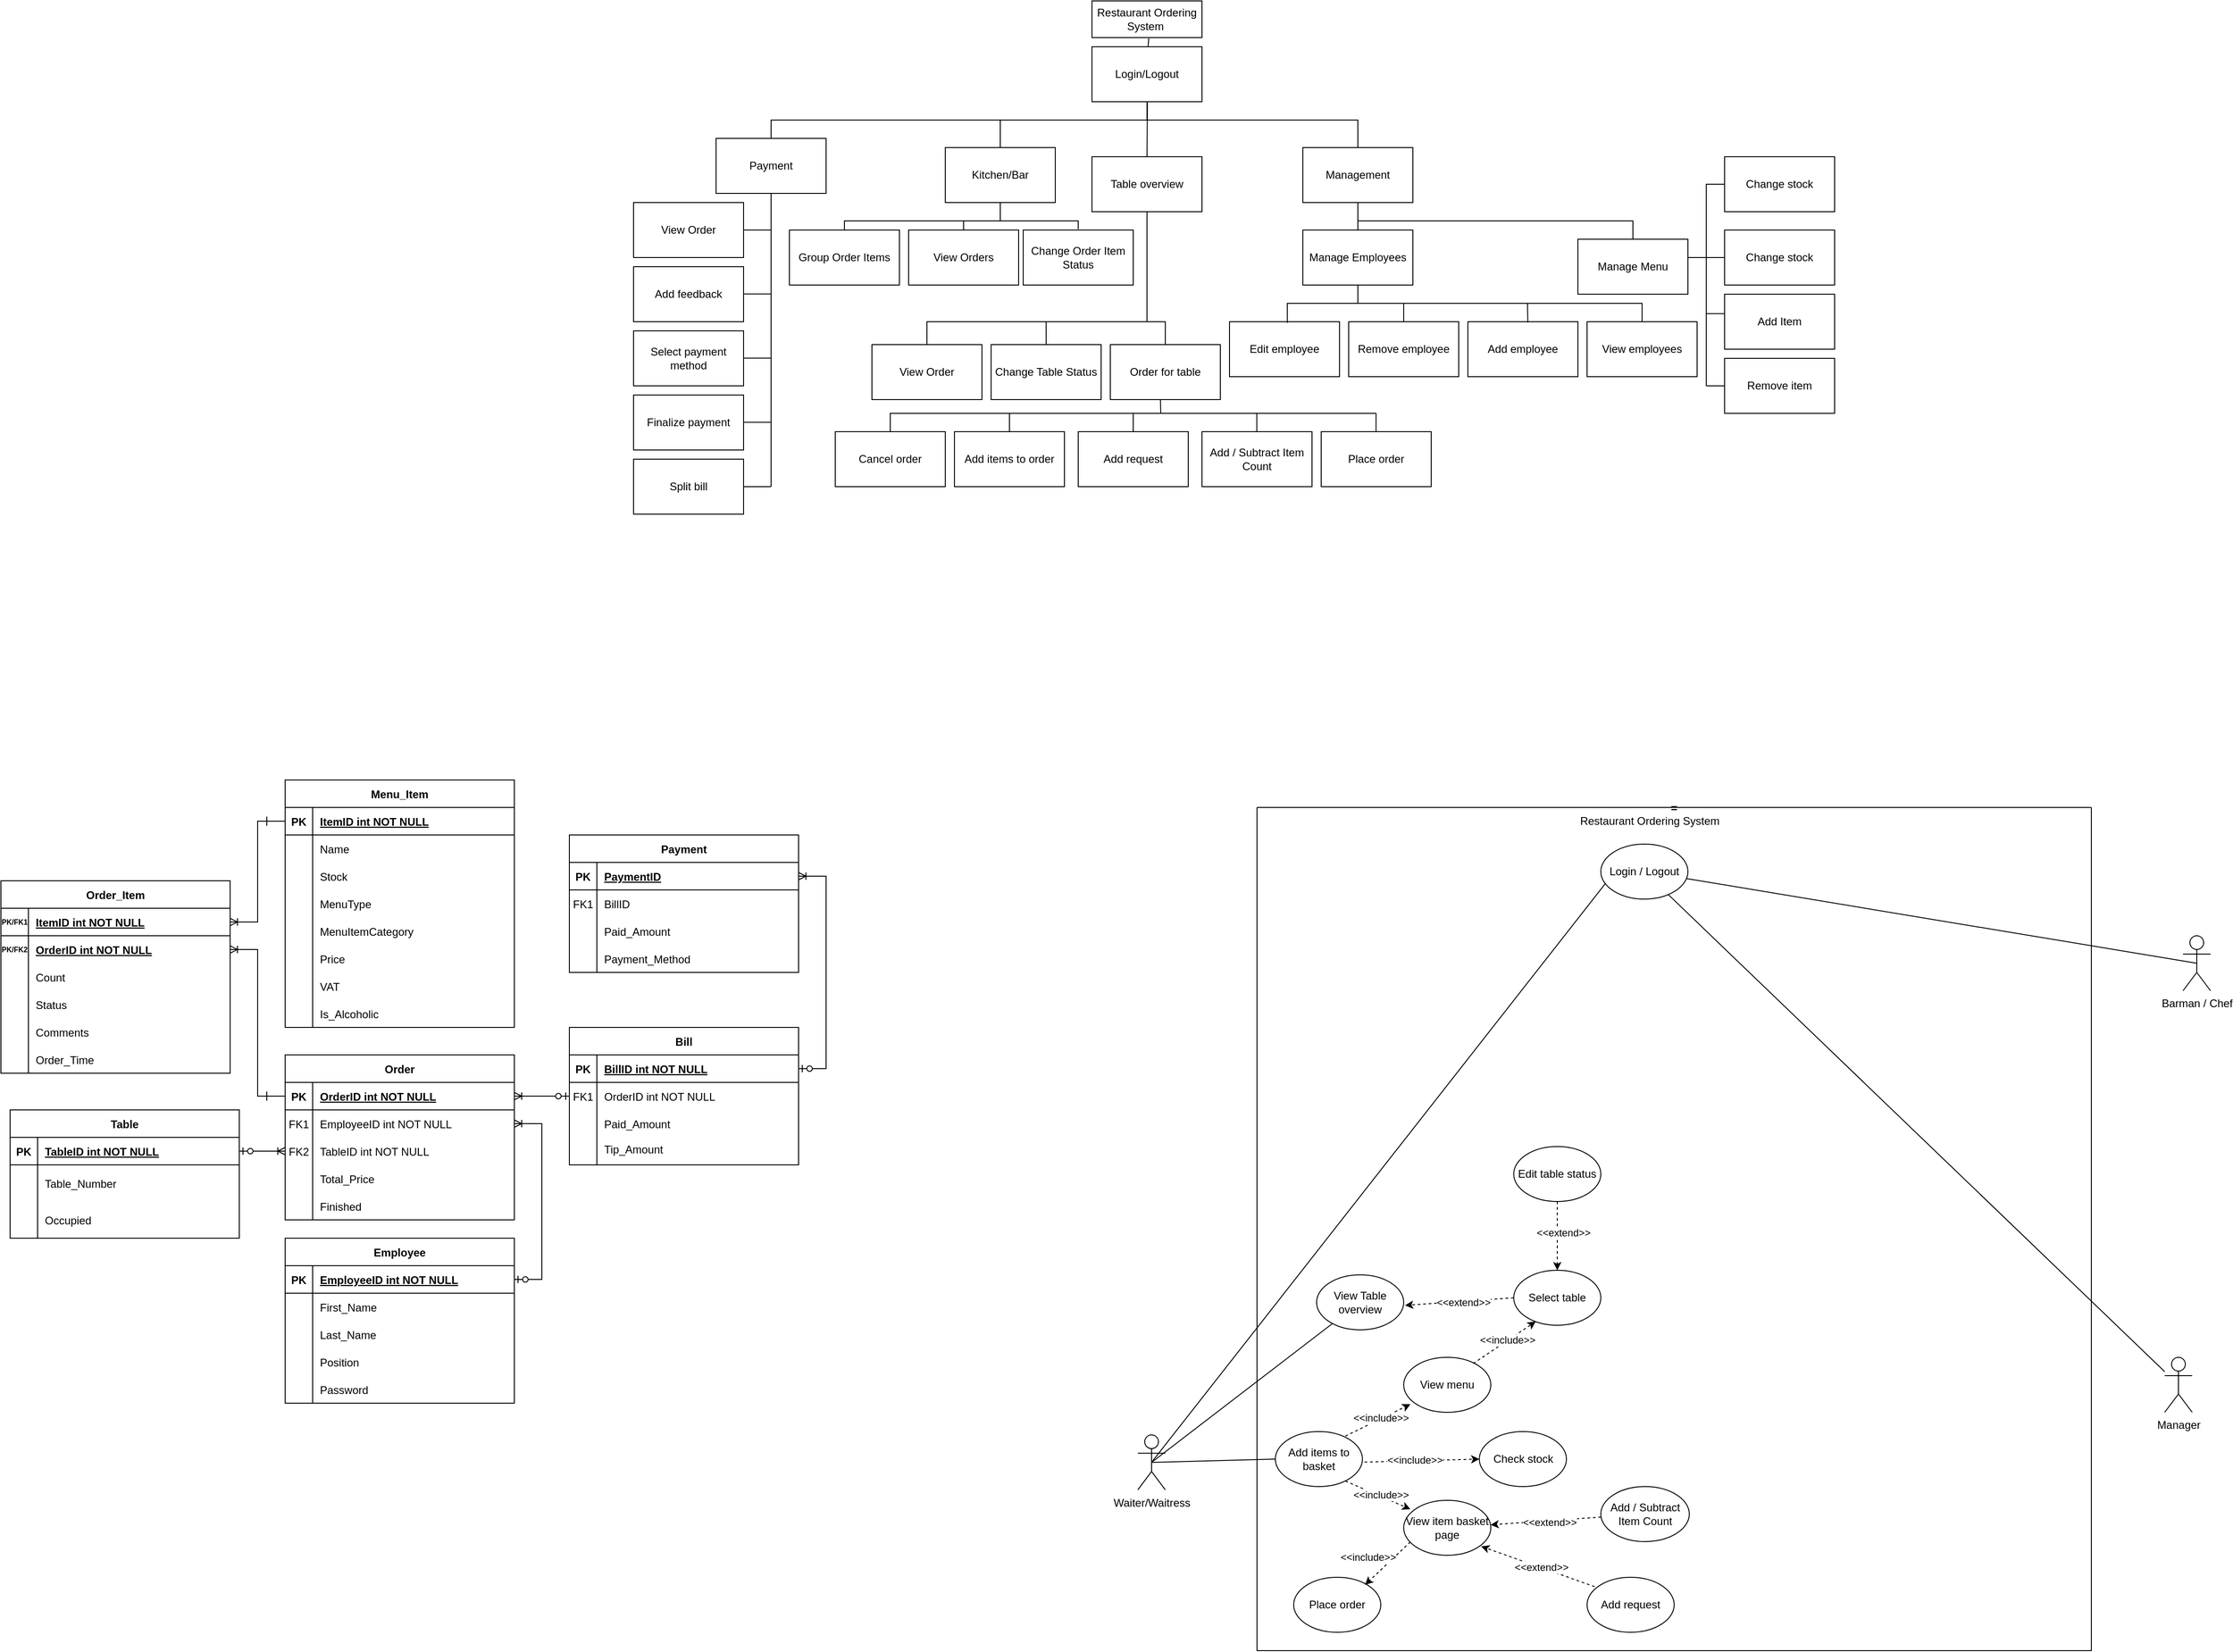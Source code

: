 <mxfile version="24.5.4" type="github">
  <diagram id="R2lEEEUBdFMjLlhIrx00" name="Page-1">
    <mxGraphModel dx="2786" dy="2694" grid="1" gridSize="10" guides="1" tooltips="1" connect="1" arrows="1" fold="1" page="1" pageScale="1" pageWidth="850" pageHeight="1100" math="0" shadow="0" extFonts="Permanent Marker^https://fonts.googleapis.com/css?family=Permanent+Marker">
      <root>
        <mxCell id="0" />
        <mxCell id="1" parent="0" />
        <mxCell id="b7wH9J0cJFTUyOy4iVLP-141" value="" style="group" vertex="1" connectable="0" parent="1">
          <mxGeometry x="100" y="-130" width="250.0" height="210" as="geometry" />
        </mxCell>
        <mxCell id="b7wH9J0cJFTUyOy4iVLP-11" value="Order_Item" style="shape=table;startSize=30;container=1;collapsible=1;childLayout=tableLayout;fixedRows=1;rowLines=0;fontStyle=1;align=center;resizeLast=1;" vertex="1" parent="b7wH9J0cJFTUyOy4iVLP-141">
          <mxGeometry width="250.0" height="210" as="geometry" />
        </mxCell>
        <mxCell id="b7wH9J0cJFTUyOy4iVLP-12" value="" style="shape=partialRectangle;collapsible=0;dropTarget=0;pointerEvents=0;fillColor=none;points=[[0,0.5],[1,0.5]];portConstraint=eastwest;top=0;left=0;right=0;bottom=1;" vertex="1" parent="b7wH9J0cJFTUyOy4iVLP-11">
          <mxGeometry y="30" width="250.0" height="30" as="geometry" />
        </mxCell>
        <mxCell id="b7wH9J0cJFTUyOy4iVLP-13" value="PK/FK1" style="shape=partialRectangle;overflow=hidden;connectable=0;fillColor=none;top=0;left=0;bottom=0;right=0;fontStyle=1;fontSize=8;" vertex="1" parent="b7wH9J0cJFTUyOy4iVLP-12">
          <mxGeometry width="30" height="30" as="geometry">
            <mxRectangle width="30" height="30" as="alternateBounds" />
          </mxGeometry>
        </mxCell>
        <mxCell id="b7wH9J0cJFTUyOy4iVLP-14" value="ItemID int NOT NULL " style="shape=partialRectangle;overflow=hidden;connectable=0;fillColor=none;top=0;left=0;bottom=0;right=0;align=left;spacingLeft=6;fontStyle=5;" vertex="1" parent="b7wH9J0cJFTUyOy4iVLP-12">
          <mxGeometry x="30" width="220.0" height="30" as="geometry">
            <mxRectangle width="220.0" height="30" as="alternateBounds" />
          </mxGeometry>
        </mxCell>
        <mxCell id="b7wH9J0cJFTUyOy4iVLP-15" value="" style="shape=partialRectangle;collapsible=0;dropTarget=0;pointerEvents=0;fillColor=none;points=[[0,0.5],[1,0.5]];portConstraint=eastwest;top=0;left=0;right=0;bottom=0;" vertex="1" parent="b7wH9J0cJFTUyOy4iVLP-11">
          <mxGeometry y="60" width="250.0" height="30" as="geometry" />
        </mxCell>
        <mxCell id="b7wH9J0cJFTUyOy4iVLP-16" value="PK/FK2" style="shape=partialRectangle;overflow=hidden;connectable=0;fillColor=none;top=0;left=0;bottom=0;right=0;fontSize=8;fontStyle=1" vertex="1" parent="b7wH9J0cJFTUyOy4iVLP-15">
          <mxGeometry width="30" height="30" as="geometry">
            <mxRectangle width="30" height="30" as="alternateBounds" />
          </mxGeometry>
        </mxCell>
        <mxCell id="b7wH9J0cJFTUyOy4iVLP-17" value="OrderID int NOT NULL" style="shape=partialRectangle;overflow=hidden;connectable=0;fillColor=none;top=0;left=0;bottom=0;right=0;align=left;spacingLeft=6;fontStyle=5" vertex="1" parent="b7wH9J0cJFTUyOy4iVLP-15">
          <mxGeometry x="30" width="220.0" height="30" as="geometry">
            <mxRectangle width="220.0" height="30" as="alternateBounds" />
          </mxGeometry>
        </mxCell>
        <mxCell id="b7wH9J0cJFTUyOy4iVLP-18" value="" style="shape=partialRectangle;collapsible=0;dropTarget=0;pointerEvents=0;fillColor=none;points=[[0,0.5],[1,0.5]];portConstraint=eastwest;top=0;left=0;right=0;bottom=0;" vertex="1" parent="b7wH9J0cJFTUyOy4iVLP-11">
          <mxGeometry y="90" width="250.0" height="30" as="geometry" />
        </mxCell>
        <mxCell id="b7wH9J0cJFTUyOy4iVLP-19" value="" style="shape=partialRectangle;overflow=hidden;connectable=0;fillColor=none;top=0;left=0;bottom=0;right=0;" vertex="1" parent="b7wH9J0cJFTUyOy4iVLP-18">
          <mxGeometry width="30" height="30" as="geometry">
            <mxRectangle width="30" height="30" as="alternateBounds" />
          </mxGeometry>
        </mxCell>
        <mxCell id="b7wH9J0cJFTUyOy4iVLP-20" value="Count" style="shape=partialRectangle;overflow=hidden;connectable=0;fillColor=none;top=0;left=0;bottom=0;right=0;align=left;spacingLeft=6;" vertex="1" parent="b7wH9J0cJFTUyOy4iVLP-18">
          <mxGeometry x="30" width="220.0" height="30" as="geometry">
            <mxRectangle width="220.0" height="30" as="alternateBounds" />
          </mxGeometry>
        </mxCell>
        <mxCell id="b7wH9J0cJFTUyOy4iVLP-134" value="" style="shape=partialRectangle;overflow=hidden;connectable=0;fillColor=none;top=0;left=0;bottom=0;right=0;" vertex="1" parent="b7wH9J0cJFTUyOy4iVLP-141">
          <mxGeometry y="120" width="30" height="30" as="geometry">
            <mxRectangle width="30" height="30" as="alternateBounds" />
          </mxGeometry>
        </mxCell>
        <mxCell id="b7wH9J0cJFTUyOy4iVLP-135" value="Status" style="shape=partialRectangle;overflow=hidden;connectable=0;fillColor=none;top=0;left=0;bottom=0;right=0;align=left;spacingLeft=6;" vertex="1" parent="b7wH9J0cJFTUyOy4iVLP-141">
          <mxGeometry x="30" y="120" width="220.0" height="30" as="geometry">
            <mxRectangle width="220.0" height="30" as="alternateBounds" />
          </mxGeometry>
        </mxCell>
        <mxCell id="b7wH9J0cJFTUyOy4iVLP-136" value="" style="shape=partialRectangle;overflow=hidden;connectable=0;fillColor=none;top=0;left=0;bottom=0;right=0;" vertex="1" parent="b7wH9J0cJFTUyOy4iVLP-141">
          <mxGeometry y="145" width="30" height="30" as="geometry">
            <mxRectangle width="30" height="30" as="alternateBounds" />
          </mxGeometry>
        </mxCell>
        <mxCell id="b7wH9J0cJFTUyOy4iVLP-137" value="Comments" style="shape=partialRectangle;overflow=hidden;connectable=0;fillColor=none;top=0;left=0;bottom=0;right=0;align=left;spacingLeft=6;" vertex="1" parent="b7wH9J0cJFTUyOy4iVLP-141">
          <mxGeometry x="30" y="150" width="220.0" height="30" as="geometry">
            <mxRectangle width="220.0" height="30" as="alternateBounds" />
          </mxGeometry>
        </mxCell>
        <mxCell id="b7wH9J0cJFTUyOy4iVLP-138" value="" style="shape=partialRectangle;overflow=hidden;connectable=0;fillColor=none;top=0;left=0;bottom=0;right=0;" vertex="1" parent="b7wH9J0cJFTUyOy4iVLP-141">
          <mxGeometry y="180" width="30" height="30" as="geometry">
            <mxRectangle width="30" height="30" as="alternateBounds" />
          </mxGeometry>
        </mxCell>
        <mxCell id="b7wH9J0cJFTUyOy4iVLP-139" value="Order_Time" style="shape=partialRectangle;overflow=hidden;connectable=0;fillColor=none;top=0;left=0;bottom=0;right=0;align=left;spacingLeft=6;" vertex="1" parent="b7wH9J0cJFTUyOy4iVLP-141">
          <mxGeometry x="30" y="180" width="220.0" height="30" as="geometry">
            <mxRectangle width="220.0" height="30" as="alternateBounds" />
          </mxGeometry>
        </mxCell>
        <mxCell id="b7wH9J0cJFTUyOy4iVLP-140" value="" style="endArrow=none;html=1;rounded=0;" edge="1" parent="b7wH9J0cJFTUyOy4iVLP-141">
          <mxGeometry width="50" height="50" relative="1" as="geometry">
            <mxPoint x="30" y="210" as="sourcePoint" />
            <mxPoint x="30" y="120" as="targetPoint" />
          </mxGeometry>
        </mxCell>
        <mxCell id="b7wH9J0cJFTUyOy4iVLP-147" value="" style="group" vertex="1" connectable="0" parent="1">
          <mxGeometry x="720" y="30" width="250" height="150" as="geometry" />
        </mxCell>
        <mxCell id="b7wH9J0cJFTUyOy4iVLP-119" value="Bill" style="shape=table;startSize=30;container=1;collapsible=1;childLayout=tableLayout;fixedRows=1;rowLines=0;fontStyle=1;align=center;resizeLast=1;" vertex="1" parent="b7wH9J0cJFTUyOy4iVLP-147">
          <mxGeometry width="250" height="150.0" as="geometry" />
        </mxCell>
        <mxCell id="b7wH9J0cJFTUyOy4iVLP-120" value="" style="shape=partialRectangle;collapsible=0;dropTarget=0;pointerEvents=0;fillColor=none;points=[[0,0.5],[1,0.5]];portConstraint=eastwest;top=0;left=0;right=0;bottom=1;" vertex="1" parent="b7wH9J0cJFTUyOy4iVLP-119">
          <mxGeometry y="30" width="250" height="30" as="geometry" />
        </mxCell>
        <mxCell id="b7wH9J0cJFTUyOy4iVLP-121" value="PK" style="shape=partialRectangle;overflow=hidden;connectable=0;fillColor=none;top=0;left=0;bottom=0;right=0;fontStyle=1;" vertex="1" parent="b7wH9J0cJFTUyOy4iVLP-120">
          <mxGeometry width="30" height="30" as="geometry">
            <mxRectangle width="30" height="30" as="alternateBounds" />
          </mxGeometry>
        </mxCell>
        <mxCell id="b7wH9J0cJFTUyOy4iVLP-122" value="BillID int NOT NULL " style="shape=partialRectangle;overflow=hidden;connectable=0;fillColor=none;top=0;left=0;bottom=0;right=0;align=left;spacingLeft=6;fontStyle=5;" vertex="1" parent="b7wH9J0cJFTUyOy4iVLP-120">
          <mxGeometry x="30" width="220" height="30" as="geometry">
            <mxRectangle width="220" height="30" as="alternateBounds" />
          </mxGeometry>
        </mxCell>
        <mxCell id="b7wH9J0cJFTUyOy4iVLP-123" value="" style="shape=partialRectangle;collapsible=0;dropTarget=0;pointerEvents=0;fillColor=none;points=[[0,0.5],[1,0.5]];portConstraint=eastwest;top=0;left=0;right=0;bottom=0;" vertex="1" parent="b7wH9J0cJFTUyOy4iVLP-119">
          <mxGeometry y="60" width="250" height="30" as="geometry" />
        </mxCell>
        <mxCell id="b7wH9J0cJFTUyOy4iVLP-124" value="FK1" style="shape=partialRectangle;overflow=hidden;connectable=0;fillColor=none;top=0;left=0;bottom=0;right=0;" vertex="1" parent="b7wH9J0cJFTUyOy4iVLP-123">
          <mxGeometry width="30" height="30" as="geometry">
            <mxRectangle width="30" height="30" as="alternateBounds" />
          </mxGeometry>
        </mxCell>
        <mxCell id="b7wH9J0cJFTUyOy4iVLP-125" value="OrderID int NOT NULL" style="shape=partialRectangle;overflow=hidden;connectable=0;fillColor=none;top=0;left=0;bottom=0;right=0;align=left;spacingLeft=6;" vertex="1" parent="b7wH9J0cJFTUyOy4iVLP-123">
          <mxGeometry x="30" width="220" height="30" as="geometry">
            <mxRectangle width="220" height="30" as="alternateBounds" />
          </mxGeometry>
        </mxCell>
        <mxCell id="b7wH9J0cJFTUyOy4iVLP-126" value="" style="shape=partialRectangle;collapsible=0;dropTarget=0;pointerEvents=0;fillColor=none;points=[[0,0.5],[1,0.5]];portConstraint=eastwest;top=0;left=0;right=0;bottom=0;" vertex="1" parent="b7wH9J0cJFTUyOy4iVLP-119">
          <mxGeometry y="90" width="250" height="30" as="geometry" />
        </mxCell>
        <mxCell id="b7wH9J0cJFTUyOy4iVLP-127" value="" style="shape=partialRectangle;overflow=hidden;connectable=0;fillColor=none;top=0;left=0;bottom=0;right=0;" vertex="1" parent="b7wH9J0cJFTUyOy4iVLP-126">
          <mxGeometry width="30" height="30" as="geometry">
            <mxRectangle width="30" height="30" as="alternateBounds" />
          </mxGeometry>
        </mxCell>
        <mxCell id="b7wH9J0cJFTUyOy4iVLP-128" value="Paid_Amount" style="shape=partialRectangle;overflow=hidden;connectable=0;fillColor=none;top=0;left=0;bottom=0;right=0;align=left;spacingLeft=6;" vertex="1" parent="b7wH9J0cJFTUyOy4iVLP-126">
          <mxGeometry x="30" width="220" height="30" as="geometry">
            <mxRectangle width="220" height="30" as="alternateBounds" />
          </mxGeometry>
        </mxCell>
        <mxCell id="b7wH9J0cJFTUyOy4iVLP-142" value="" style="shape=partialRectangle;overflow=hidden;connectable=0;fillColor=none;top=0;left=0;bottom=0;right=0;" vertex="1" parent="b7wH9J0cJFTUyOy4iVLP-147">
          <mxGeometry y="100" width="30" height="25" as="geometry">
            <mxRectangle width="30" height="30" as="alternateBounds" />
          </mxGeometry>
        </mxCell>
        <mxCell id="b7wH9J0cJFTUyOy4iVLP-143" value="Tip_Amount" style="shape=partialRectangle;overflow=hidden;connectable=0;fillColor=none;top=0;left=0;bottom=0;right=0;align=left;spacingLeft=6;" vertex="1" parent="b7wH9J0cJFTUyOy4iVLP-147">
          <mxGeometry x="30" y="120" width="220" height="25" as="geometry">
            <mxRectangle width="220" height="30" as="alternateBounds" />
          </mxGeometry>
        </mxCell>
        <mxCell id="b7wH9J0cJFTUyOy4iVLP-146" value="" style="endArrow=none;html=1;rounded=0;" edge="1" parent="b7wH9J0cJFTUyOy4iVLP-147">
          <mxGeometry width="50" height="50" relative="1" as="geometry">
            <mxPoint x="30" y="150" as="sourcePoint" />
            <mxPoint x="30" y="100" as="targetPoint" />
          </mxGeometry>
        </mxCell>
        <mxCell id="b7wH9J0cJFTUyOy4iVLP-159" value="" style="group" vertex="1" connectable="0" parent="1">
          <mxGeometry x="410" y="60" width="250" height="180" as="geometry" />
        </mxCell>
        <mxCell id="C-vyLk0tnHw3VtMMgP7b-2" value="Order" style="shape=table;startSize=30;container=1;collapsible=1;childLayout=tableLayout;fixedRows=1;rowLines=0;fontStyle=1;align=center;resizeLast=1;" parent="b7wH9J0cJFTUyOy4iVLP-159" vertex="1">
          <mxGeometry width="250" height="180" as="geometry" />
        </mxCell>
        <mxCell id="C-vyLk0tnHw3VtMMgP7b-3" value="" style="shape=partialRectangle;collapsible=0;dropTarget=0;pointerEvents=0;fillColor=none;points=[[0,0.5],[1,0.5]];portConstraint=eastwest;top=0;left=0;right=0;bottom=1;" parent="C-vyLk0tnHw3VtMMgP7b-2" vertex="1">
          <mxGeometry y="30" width="250" height="30" as="geometry" />
        </mxCell>
        <mxCell id="C-vyLk0tnHw3VtMMgP7b-4" value="PK" style="shape=partialRectangle;overflow=hidden;connectable=0;fillColor=none;top=0;left=0;bottom=0;right=0;fontStyle=1;" parent="C-vyLk0tnHw3VtMMgP7b-3" vertex="1">
          <mxGeometry width="30" height="30" as="geometry">
            <mxRectangle width="30" height="30" as="alternateBounds" />
          </mxGeometry>
        </mxCell>
        <mxCell id="C-vyLk0tnHw3VtMMgP7b-5" value="OrderID int NOT NULL " style="shape=partialRectangle;overflow=hidden;connectable=0;fillColor=none;top=0;left=0;bottom=0;right=0;align=left;spacingLeft=6;fontStyle=5;" parent="C-vyLk0tnHw3VtMMgP7b-3" vertex="1">
          <mxGeometry x="30" width="220" height="30" as="geometry">
            <mxRectangle width="220" height="30" as="alternateBounds" />
          </mxGeometry>
        </mxCell>
        <mxCell id="C-vyLk0tnHw3VtMMgP7b-6" value="" style="shape=partialRectangle;collapsible=0;dropTarget=0;pointerEvents=0;fillColor=none;points=[[0,0.5],[1,0.5]];portConstraint=eastwest;top=0;left=0;right=0;bottom=0;" parent="C-vyLk0tnHw3VtMMgP7b-2" vertex="1">
          <mxGeometry y="60" width="250" height="30" as="geometry" />
        </mxCell>
        <mxCell id="C-vyLk0tnHw3VtMMgP7b-7" value="FK1" style="shape=partialRectangle;overflow=hidden;connectable=0;fillColor=none;top=0;left=0;bottom=0;right=0;" parent="C-vyLk0tnHw3VtMMgP7b-6" vertex="1">
          <mxGeometry width="30" height="30" as="geometry">
            <mxRectangle width="30" height="30" as="alternateBounds" />
          </mxGeometry>
        </mxCell>
        <mxCell id="C-vyLk0tnHw3VtMMgP7b-8" value="EmployeeID int NOT NULL" style="shape=partialRectangle;overflow=hidden;connectable=0;fillColor=none;top=0;left=0;bottom=0;right=0;align=left;spacingLeft=6;" parent="C-vyLk0tnHw3VtMMgP7b-6" vertex="1">
          <mxGeometry x="30" width="220" height="30" as="geometry">
            <mxRectangle width="220" height="30" as="alternateBounds" />
          </mxGeometry>
        </mxCell>
        <mxCell id="C-vyLk0tnHw3VtMMgP7b-9" value="" style="shape=partialRectangle;collapsible=0;dropTarget=0;pointerEvents=0;fillColor=none;points=[[0,0.5],[1,0.5]];portConstraint=eastwest;top=0;left=0;right=0;bottom=0;" parent="C-vyLk0tnHw3VtMMgP7b-2" vertex="1">
          <mxGeometry y="90" width="250" height="30" as="geometry" />
        </mxCell>
        <mxCell id="C-vyLk0tnHw3VtMMgP7b-10" value="FK2" style="shape=partialRectangle;overflow=hidden;connectable=0;fillColor=none;top=0;left=0;bottom=0;right=0;" parent="C-vyLk0tnHw3VtMMgP7b-9" vertex="1">
          <mxGeometry width="30" height="30" as="geometry">
            <mxRectangle width="30" height="30" as="alternateBounds" />
          </mxGeometry>
        </mxCell>
        <mxCell id="C-vyLk0tnHw3VtMMgP7b-11" value="TableID int NOT NULL" style="shape=partialRectangle;overflow=hidden;connectable=0;fillColor=none;top=0;left=0;bottom=0;right=0;align=left;spacingLeft=6;" parent="C-vyLk0tnHw3VtMMgP7b-9" vertex="1">
          <mxGeometry x="30" width="220" height="30" as="geometry">
            <mxRectangle width="220" height="30" as="alternateBounds" />
          </mxGeometry>
        </mxCell>
        <mxCell id="b7wH9J0cJFTUyOy4iVLP-154" value="" style="shape=partialRectangle;overflow=hidden;connectable=0;fillColor=none;top=0;left=0;bottom=0;right=0;" vertex="1" parent="b7wH9J0cJFTUyOy4iVLP-159">
          <mxGeometry y="120" width="30" height="30" as="geometry">
            <mxRectangle width="30" height="30" as="alternateBounds" />
          </mxGeometry>
        </mxCell>
        <mxCell id="b7wH9J0cJFTUyOy4iVLP-155" value="Total_Price" style="shape=partialRectangle;overflow=hidden;connectable=0;fillColor=none;top=0;left=0;bottom=0;right=0;align=left;spacingLeft=6;" vertex="1" parent="b7wH9J0cJFTUyOy4iVLP-159">
          <mxGeometry x="30" y="120" width="220" height="30" as="geometry">
            <mxRectangle width="220" height="30" as="alternateBounds" />
          </mxGeometry>
        </mxCell>
        <mxCell id="b7wH9J0cJFTUyOy4iVLP-156" value="" style="shape=partialRectangle;overflow=hidden;connectable=0;fillColor=none;top=0;left=0;bottom=0;right=0;" vertex="1" parent="b7wH9J0cJFTUyOy4iVLP-159">
          <mxGeometry y="150" width="30" height="30" as="geometry">
            <mxRectangle width="30" height="30" as="alternateBounds" />
          </mxGeometry>
        </mxCell>
        <mxCell id="b7wH9J0cJFTUyOy4iVLP-157" value="Finished" style="shape=partialRectangle;overflow=hidden;connectable=0;fillColor=none;top=0;left=0;bottom=0;right=0;align=left;spacingLeft=6;" vertex="1" parent="b7wH9J0cJFTUyOy4iVLP-159">
          <mxGeometry x="30" y="150" width="220" height="30" as="geometry">
            <mxRectangle width="220" height="30" as="alternateBounds" />
          </mxGeometry>
        </mxCell>
        <mxCell id="b7wH9J0cJFTUyOy4iVLP-158" value="" style="endArrow=none;html=1;rounded=0;" edge="1" parent="b7wH9J0cJFTUyOy4iVLP-159">
          <mxGeometry width="50" height="50" relative="1" as="geometry">
            <mxPoint x="30" y="180" as="sourcePoint" />
            <mxPoint x="30" y="120" as="targetPoint" />
          </mxGeometry>
        </mxCell>
        <mxCell id="b7wH9J0cJFTUyOy4iVLP-160" value="" style="group" vertex="1" connectable="0" parent="1">
          <mxGeometry x="110" y="120" width="250" height="140" as="geometry" />
        </mxCell>
        <mxCell id="C-vyLk0tnHw3VtMMgP7b-23" value="Table" style="shape=table;startSize=30;container=1;collapsible=1;childLayout=tableLayout;fixedRows=1;rowLines=0;fontStyle=1;align=center;resizeLast=1;" parent="b7wH9J0cJFTUyOy4iVLP-160" vertex="1">
          <mxGeometry width="250" height="140" as="geometry" />
        </mxCell>
        <mxCell id="C-vyLk0tnHw3VtMMgP7b-24" value="" style="shape=partialRectangle;collapsible=0;dropTarget=0;pointerEvents=0;fillColor=none;points=[[0,0.5],[1,0.5]];portConstraint=eastwest;top=0;left=0;right=0;bottom=1;" parent="C-vyLk0tnHw3VtMMgP7b-23" vertex="1">
          <mxGeometry y="30" width="250" height="30" as="geometry" />
        </mxCell>
        <mxCell id="C-vyLk0tnHw3VtMMgP7b-25" value="PK" style="shape=partialRectangle;overflow=hidden;connectable=0;fillColor=none;top=0;left=0;bottom=0;right=0;fontStyle=1;" parent="C-vyLk0tnHw3VtMMgP7b-24" vertex="1">
          <mxGeometry width="30" height="30" as="geometry">
            <mxRectangle width="30" height="30" as="alternateBounds" />
          </mxGeometry>
        </mxCell>
        <mxCell id="C-vyLk0tnHw3VtMMgP7b-26" value="TableID int NOT NULL " style="shape=partialRectangle;overflow=hidden;connectable=0;fillColor=none;top=0;left=0;bottom=0;right=0;align=left;spacingLeft=6;fontStyle=5;" parent="C-vyLk0tnHw3VtMMgP7b-24" vertex="1">
          <mxGeometry x="30" width="220" height="30" as="geometry">
            <mxRectangle width="220" height="30" as="alternateBounds" />
          </mxGeometry>
        </mxCell>
        <mxCell id="C-vyLk0tnHw3VtMMgP7b-27" value="" style="shape=partialRectangle;collapsible=0;dropTarget=0;pointerEvents=0;fillColor=none;points=[[0,0.5],[1,0.5]];portConstraint=eastwest;top=0;left=0;right=0;bottom=0;" parent="C-vyLk0tnHw3VtMMgP7b-23" vertex="1">
          <mxGeometry y="60" width="250" height="40" as="geometry" />
        </mxCell>
        <mxCell id="C-vyLk0tnHw3VtMMgP7b-28" value="" style="shape=partialRectangle;overflow=hidden;connectable=0;fillColor=none;top=0;left=0;bottom=0;right=0;" parent="C-vyLk0tnHw3VtMMgP7b-27" vertex="1">
          <mxGeometry width="30" height="40" as="geometry">
            <mxRectangle width="30" height="40" as="alternateBounds" />
          </mxGeometry>
        </mxCell>
        <mxCell id="C-vyLk0tnHw3VtMMgP7b-29" value="Table_Number" style="shape=partialRectangle;overflow=hidden;connectable=0;fillColor=none;top=0;left=0;bottom=0;right=0;align=left;spacingLeft=6;" parent="C-vyLk0tnHw3VtMMgP7b-27" vertex="1">
          <mxGeometry x="30" width="220" height="40" as="geometry">
            <mxRectangle width="220" height="40" as="alternateBounds" />
          </mxGeometry>
        </mxCell>
        <mxCell id="b7wH9J0cJFTUyOy4iVLP-148" value="" style="shape=partialRectangle;overflow=hidden;connectable=0;fillColor=none;top=0;left=0;bottom=0;right=0;" vertex="1" parent="b7wH9J0cJFTUyOy4iVLP-160">
          <mxGeometry y="100" width="30" height="40" as="geometry">
            <mxRectangle width="30" height="40" as="alternateBounds" />
          </mxGeometry>
        </mxCell>
        <mxCell id="b7wH9J0cJFTUyOy4iVLP-149" value="Occupied" style="shape=partialRectangle;overflow=hidden;connectable=0;fillColor=none;top=0;left=0;bottom=0;right=0;align=left;spacingLeft=6;" vertex="1" parent="b7wH9J0cJFTUyOy4iVLP-160">
          <mxGeometry x="30" y="100" width="220" height="40" as="geometry">
            <mxRectangle width="220" height="40" as="alternateBounds" />
          </mxGeometry>
        </mxCell>
        <mxCell id="b7wH9J0cJFTUyOy4iVLP-152" value="" style="endArrow=none;html=1;rounded=0;" edge="1" parent="b7wH9J0cJFTUyOy4iVLP-160">
          <mxGeometry width="50" height="50" relative="1" as="geometry">
            <mxPoint x="30" y="140" as="sourcePoint" />
            <mxPoint x="30" y="100" as="targetPoint" />
          </mxGeometry>
        </mxCell>
        <mxCell id="b7wH9J0cJFTUyOy4iVLP-166" value="" style="group" vertex="1" connectable="0" parent="1">
          <mxGeometry x="410" y="260" width="250" height="180" as="geometry" />
        </mxCell>
        <mxCell id="C-vyLk0tnHw3VtMMgP7b-13" value="Employee" style="shape=table;startSize=30;container=1;collapsible=1;childLayout=tableLayout;fixedRows=1;rowLines=0;fontStyle=1;align=center;resizeLast=1;" parent="b7wH9J0cJFTUyOy4iVLP-166" vertex="1">
          <mxGeometry width="250" height="180" as="geometry" />
        </mxCell>
        <mxCell id="C-vyLk0tnHw3VtMMgP7b-14" value="" style="shape=partialRectangle;collapsible=0;dropTarget=0;pointerEvents=0;fillColor=none;points=[[0,0.5],[1,0.5]];portConstraint=eastwest;top=0;left=0;right=0;bottom=1;" parent="C-vyLk0tnHw3VtMMgP7b-13" vertex="1">
          <mxGeometry y="30" width="250" height="30" as="geometry" />
        </mxCell>
        <mxCell id="C-vyLk0tnHw3VtMMgP7b-15" value="PK" style="shape=partialRectangle;overflow=hidden;connectable=0;fillColor=none;top=0;left=0;bottom=0;right=0;fontStyle=1;" parent="C-vyLk0tnHw3VtMMgP7b-14" vertex="1">
          <mxGeometry width="30" height="30" as="geometry">
            <mxRectangle width="30" height="30" as="alternateBounds" />
          </mxGeometry>
        </mxCell>
        <mxCell id="C-vyLk0tnHw3VtMMgP7b-16" value="EmployeeID int NOT NULL " style="shape=partialRectangle;overflow=hidden;connectable=0;fillColor=none;top=0;left=0;bottom=0;right=0;align=left;spacingLeft=6;fontStyle=5;" parent="C-vyLk0tnHw3VtMMgP7b-14" vertex="1">
          <mxGeometry x="30" width="220" height="30" as="geometry">
            <mxRectangle width="220" height="30" as="alternateBounds" />
          </mxGeometry>
        </mxCell>
        <mxCell id="C-vyLk0tnHw3VtMMgP7b-17" value="" style="shape=partialRectangle;collapsible=0;dropTarget=0;pointerEvents=0;fillColor=none;points=[[0,0.5],[1,0.5]];portConstraint=eastwest;top=0;left=0;right=0;bottom=0;" parent="C-vyLk0tnHw3VtMMgP7b-13" vertex="1">
          <mxGeometry y="60" width="250" height="30" as="geometry" />
        </mxCell>
        <mxCell id="C-vyLk0tnHw3VtMMgP7b-18" value="" style="shape=partialRectangle;overflow=hidden;connectable=0;fillColor=none;top=0;left=0;bottom=0;right=0;" parent="C-vyLk0tnHw3VtMMgP7b-17" vertex="1">
          <mxGeometry width="30" height="30" as="geometry">
            <mxRectangle width="30" height="30" as="alternateBounds" />
          </mxGeometry>
        </mxCell>
        <mxCell id="C-vyLk0tnHw3VtMMgP7b-19" value="First_Name" style="shape=partialRectangle;overflow=hidden;connectable=0;fillColor=none;top=0;left=0;bottom=0;right=0;align=left;spacingLeft=6;" parent="C-vyLk0tnHw3VtMMgP7b-17" vertex="1">
          <mxGeometry x="30" width="220" height="30" as="geometry">
            <mxRectangle width="220" height="30" as="alternateBounds" />
          </mxGeometry>
        </mxCell>
        <mxCell id="C-vyLk0tnHw3VtMMgP7b-20" value="" style="shape=partialRectangle;collapsible=0;dropTarget=0;pointerEvents=0;fillColor=none;points=[[0,0.5],[1,0.5]];portConstraint=eastwest;top=0;left=0;right=0;bottom=0;" parent="C-vyLk0tnHw3VtMMgP7b-13" vertex="1">
          <mxGeometry y="90" width="250" height="30" as="geometry" />
        </mxCell>
        <mxCell id="C-vyLk0tnHw3VtMMgP7b-21" value="" style="shape=partialRectangle;overflow=hidden;connectable=0;fillColor=none;top=0;left=0;bottom=0;right=0;" parent="C-vyLk0tnHw3VtMMgP7b-20" vertex="1">
          <mxGeometry width="30" height="30" as="geometry">
            <mxRectangle width="30" height="30" as="alternateBounds" />
          </mxGeometry>
        </mxCell>
        <mxCell id="C-vyLk0tnHw3VtMMgP7b-22" value="Last_Name" style="shape=partialRectangle;overflow=hidden;connectable=0;fillColor=none;top=0;left=0;bottom=0;right=0;align=left;spacingLeft=6;" parent="C-vyLk0tnHw3VtMMgP7b-20" vertex="1">
          <mxGeometry x="30" width="220" height="30" as="geometry">
            <mxRectangle width="220" height="30" as="alternateBounds" />
          </mxGeometry>
        </mxCell>
        <mxCell id="b7wH9J0cJFTUyOy4iVLP-161" value="" style="shape=partialRectangle;overflow=hidden;connectable=0;fillColor=none;top=0;left=0;bottom=0;right=0;" vertex="1" parent="b7wH9J0cJFTUyOy4iVLP-166">
          <mxGeometry y="120" width="30" height="30" as="geometry">
            <mxRectangle width="30" height="30" as="alternateBounds" />
          </mxGeometry>
        </mxCell>
        <mxCell id="b7wH9J0cJFTUyOy4iVLP-162" value="Position" style="shape=partialRectangle;overflow=hidden;connectable=0;fillColor=none;top=0;left=0;bottom=0;right=0;align=left;spacingLeft=6;" vertex="1" parent="b7wH9J0cJFTUyOy4iVLP-166">
          <mxGeometry x="30" y="120" width="220" height="30" as="geometry">
            <mxRectangle width="220" height="30" as="alternateBounds" />
          </mxGeometry>
        </mxCell>
        <mxCell id="b7wH9J0cJFTUyOy4iVLP-163" value="" style="shape=partialRectangle;overflow=hidden;connectable=0;fillColor=none;top=0;left=0;bottom=0;right=0;" vertex="1" parent="b7wH9J0cJFTUyOy4iVLP-166">
          <mxGeometry y="150" width="30" height="30" as="geometry">
            <mxRectangle width="30" height="30" as="alternateBounds" />
          </mxGeometry>
        </mxCell>
        <mxCell id="b7wH9J0cJFTUyOy4iVLP-164" value="Password" style="shape=partialRectangle;overflow=hidden;connectable=0;fillColor=none;top=0;left=0;bottom=0;right=0;align=left;spacingLeft=6;" vertex="1" parent="b7wH9J0cJFTUyOy4iVLP-166">
          <mxGeometry x="30" y="150" width="220" height="30" as="geometry">
            <mxRectangle width="220" height="30" as="alternateBounds" />
          </mxGeometry>
        </mxCell>
        <mxCell id="b7wH9J0cJFTUyOy4iVLP-165" value="" style="endArrow=none;html=1;rounded=0;" edge="1" parent="b7wH9J0cJFTUyOy4iVLP-166">
          <mxGeometry width="50" height="50" relative="1" as="geometry">
            <mxPoint x="30" y="180" as="sourcePoint" />
            <mxPoint x="30" y="120" as="targetPoint" />
          </mxGeometry>
        </mxCell>
        <mxCell id="b7wH9J0cJFTUyOy4iVLP-181" value="" style="group" vertex="1" connectable="0" parent="1">
          <mxGeometry x="410" y="-240" width="250" height="270" as="geometry" />
        </mxCell>
        <mxCell id="b7wH9J0cJFTUyOy4iVLP-1" value="Menu_Item" style="shape=table;startSize=30;container=1;collapsible=1;childLayout=tableLayout;fixedRows=1;rowLines=0;fontStyle=1;align=center;resizeLast=1;" vertex="1" parent="b7wH9J0cJFTUyOy4iVLP-181">
          <mxGeometry width="250" height="270" as="geometry" />
        </mxCell>
        <mxCell id="b7wH9J0cJFTUyOy4iVLP-2" value="" style="shape=partialRectangle;collapsible=0;dropTarget=0;pointerEvents=0;fillColor=none;points=[[0,0.5],[1,0.5]];portConstraint=eastwest;top=0;left=0;right=0;bottom=1;" vertex="1" parent="b7wH9J0cJFTUyOy4iVLP-1">
          <mxGeometry y="30" width="250" height="30" as="geometry" />
        </mxCell>
        <mxCell id="b7wH9J0cJFTUyOy4iVLP-3" value="PK" style="shape=partialRectangle;overflow=hidden;connectable=0;fillColor=none;top=0;left=0;bottom=0;right=0;fontStyle=1;" vertex="1" parent="b7wH9J0cJFTUyOy4iVLP-2">
          <mxGeometry width="30" height="30" as="geometry">
            <mxRectangle width="30" height="30" as="alternateBounds" />
          </mxGeometry>
        </mxCell>
        <mxCell id="b7wH9J0cJFTUyOy4iVLP-4" value="ItemID int NOT NULL " style="shape=partialRectangle;overflow=hidden;connectable=0;fillColor=none;top=0;left=0;bottom=0;right=0;align=left;spacingLeft=6;fontStyle=5;" vertex="1" parent="b7wH9J0cJFTUyOy4iVLP-2">
          <mxGeometry x="30" width="220" height="30" as="geometry">
            <mxRectangle width="220" height="30" as="alternateBounds" />
          </mxGeometry>
        </mxCell>
        <mxCell id="b7wH9J0cJFTUyOy4iVLP-5" value="" style="shape=partialRectangle;collapsible=0;dropTarget=0;pointerEvents=0;fillColor=none;points=[[0,0.5],[1,0.5]];portConstraint=eastwest;top=0;left=0;right=0;bottom=0;" vertex="1" parent="b7wH9J0cJFTUyOy4iVLP-1">
          <mxGeometry y="60" width="250" height="30" as="geometry" />
        </mxCell>
        <mxCell id="b7wH9J0cJFTUyOy4iVLP-6" value="" style="shape=partialRectangle;overflow=hidden;connectable=0;fillColor=none;top=0;left=0;bottom=0;right=0;" vertex="1" parent="b7wH9J0cJFTUyOy4iVLP-5">
          <mxGeometry width="30" height="30" as="geometry">
            <mxRectangle width="30" height="30" as="alternateBounds" />
          </mxGeometry>
        </mxCell>
        <mxCell id="b7wH9J0cJFTUyOy4iVLP-7" value="Name" style="shape=partialRectangle;overflow=hidden;connectable=0;fillColor=none;top=0;left=0;bottom=0;right=0;align=left;spacingLeft=6;" vertex="1" parent="b7wH9J0cJFTUyOy4iVLP-5">
          <mxGeometry x="30" width="220" height="30" as="geometry">
            <mxRectangle width="220" height="30" as="alternateBounds" />
          </mxGeometry>
        </mxCell>
        <mxCell id="b7wH9J0cJFTUyOy4iVLP-8" value="" style="shape=partialRectangle;collapsible=0;dropTarget=0;pointerEvents=0;fillColor=none;points=[[0,0.5],[1,0.5]];portConstraint=eastwest;top=0;left=0;right=0;bottom=0;" vertex="1" parent="b7wH9J0cJFTUyOy4iVLP-1">
          <mxGeometry y="90" width="250" height="30" as="geometry" />
        </mxCell>
        <mxCell id="b7wH9J0cJFTUyOy4iVLP-9" value="" style="shape=partialRectangle;overflow=hidden;connectable=0;fillColor=none;top=0;left=0;bottom=0;right=0;" vertex="1" parent="b7wH9J0cJFTUyOy4iVLP-8">
          <mxGeometry width="30" height="30" as="geometry">
            <mxRectangle width="30" height="30" as="alternateBounds" />
          </mxGeometry>
        </mxCell>
        <mxCell id="b7wH9J0cJFTUyOy4iVLP-10" value="Stock" style="shape=partialRectangle;overflow=hidden;connectable=0;fillColor=none;top=0;left=0;bottom=0;right=0;align=left;spacingLeft=6;" vertex="1" parent="b7wH9J0cJFTUyOy4iVLP-8">
          <mxGeometry x="30" width="220" height="30" as="geometry">
            <mxRectangle width="220" height="30" as="alternateBounds" />
          </mxGeometry>
        </mxCell>
        <mxCell id="b7wH9J0cJFTUyOy4iVLP-167" value="" style="shape=partialRectangle;overflow=hidden;connectable=0;fillColor=none;top=0;left=0;bottom=0;right=0;" vertex="1" parent="b7wH9J0cJFTUyOy4iVLP-181">
          <mxGeometry y="120" width="30" height="30" as="geometry">
            <mxRectangle width="30" height="30" as="alternateBounds" />
          </mxGeometry>
        </mxCell>
        <mxCell id="b7wH9J0cJFTUyOy4iVLP-168" value="MenuType" style="shape=partialRectangle;overflow=hidden;connectable=0;fillColor=none;top=0;left=0;bottom=0;right=0;align=left;spacingLeft=6;" vertex="1" parent="b7wH9J0cJFTUyOy4iVLP-181">
          <mxGeometry x="30" y="120" width="220" height="30" as="geometry">
            <mxRectangle width="220" height="30" as="alternateBounds" />
          </mxGeometry>
        </mxCell>
        <mxCell id="b7wH9J0cJFTUyOy4iVLP-172" value="" style="shape=partialRectangle;overflow=hidden;connectable=0;fillColor=none;top=0;left=0;bottom=0;right=0;" vertex="1" parent="b7wH9J0cJFTUyOy4iVLP-181">
          <mxGeometry y="150" width="30" height="30" as="geometry">
            <mxRectangle width="30" height="30" as="alternateBounds" />
          </mxGeometry>
        </mxCell>
        <mxCell id="b7wH9J0cJFTUyOy4iVLP-173" value="MenuItemCategory" style="shape=partialRectangle;overflow=hidden;connectable=0;fillColor=none;top=0;left=0;bottom=0;right=0;align=left;spacingLeft=6;" vertex="1" parent="b7wH9J0cJFTUyOy4iVLP-181">
          <mxGeometry x="30" y="150" width="220" height="30" as="geometry">
            <mxRectangle width="220" height="30" as="alternateBounds" />
          </mxGeometry>
        </mxCell>
        <mxCell id="b7wH9J0cJFTUyOy4iVLP-174" value="" style="shape=partialRectangle;overflow=hidden;connectable=0;fillColor=none;top=0;left=0;bottom=0;right=0;" vertex="1" parent="b7wH9J0cJFTUyOy4iVLP-181">
          <mxGeometry y="180" width="30" height="30" as="geometry">
            <mxRectangle width="30" height="30" as="alternateBounds" />
          </mxGeometry>
        </mxCell>
        <mxCell id="b7wH9J0cJFTUyOy4iVLP-175" value="Price" style="shape=partialRectangle;overflow=hidden;connectable=0;fillColor=none;top=0;left=0;bottom=0;right=0;align=left;spacingLeft=6;" vertex="1" parent="b7wH9J0cJFTUyOy4iVLP-181">
          <mxGeometry x="30" y="180" width="220" height="30" as="geometry">
            <mxRectangle width="220" height="30" as="alternateBounds" />
          </mxGeometry>
        </mxCell>
        <mxCell id="b7wH9J0cJFTUyOy4iVLP-176" value="" style="shape=partialRectangle;overflow=hidden;connectable=0;fillColor=none;top=0;left=0;bottom=0;right=0;" vertex="1" parent="b7wH9J0cJFTUyOy4iVLP-181">
          <mxGeometry y="210" width="30" height="30" as="geometry">
            <mxRectangle width="30" height="30" as="alternateBounds" />
          </mxGeometry>
        </mxCell>
        <mxCell id="b7wH9J0cJFTUyOy4iVLP-177" value="VAT" style="shape=partialRectangle;overflow=hidden;connectable=0;fillColor=none;top=0;left=0;bottom=0;right=0;align=left;spacingLeft=6;" vertex="1" parent="b7wH9J0cJFTUyOy4iVLP-181">
          <mxGeometry x="30" y="210" width="220" height="30" as="geometry">
            <mxRectangle width="220" height="30" as="alternateBounds" />
          </mxGeometry>
        </mxCell>
        <mxCell id="b7wH9J0cJFTUyOy4iVLP-178" value="" style="shape=partialRectangle;overflow=hidden;connectable=0;fillColor=none;top=0;left=0;bottom=0;right=0;" vertex="1" parent="b7wH9J0cJFTUyOy4iVLP-181">
          <mxGeometry y="240" width="30" height="30" as="geometry">
            <mxRectangle width="30" height="30" as="alternateBounds" />
          </mxGeometry>
        </mxCell>
        <mxCell id="b7wH9J0cJFTUyOy4iVLP-179" value="Is_Alcoholic" style="shape=partialRectangle;overflow=hidden;connectable=0;fillColor=none;top=0;left=0;bottom=0;right=0;align=left;spacingLeft=6;" vertex="1" parent="b7wH9J0cJFTUyOy4iVLP-181">
          <mxGeometry x="30" y="240" width="220" height="30" as="geometry">
            <mxRectangle width="220" height="30" as="alternateBounds" />
          </mxGeometry>
        </mxCell>
        <mxCell id="b7wH9J0cJFTUyOy4iVLP-180" value="" style="endArrow=none;html=1;rounded=0;" edge="1" parent="b7wH9J0cJFTUyOy4iVLP-181">
          <mxGeometry width="50" height="50" relative="1" as="geometry">
            <mxPoint x="30" y="270" as="sourcePoint" />
            <mxPoint x="30" y="120" as="targetPoint" />
          </mxGeometry>
        </mxCell>
        <mxCell id="b7wH9J0cJFTUyOy4iVLP-182" value="" style="edgeStyle=entityRelationEdgeStyle;fontSize=12;html=1;endArrow=ERoneToMany;startArrow=ERzeroToOne;rounded=0;" edge="1" parent="1" source="C-vyLk0tnHw3VtMMgP7b-24" target="C-vyLk0tnHw3VtMMgP7b-9">
          <mxGeometry width="100" height="100" relative="1" as="geometry">
            <mxPoint x="80" y="330" as="sourcePoint" />
            <mxPoint x="230" y="270" as="targetPoint" />
          </mxGeometry>
        </mxCell>
        <mxCell id="b7wH9J0cJFTUyOy4iVLP-183" value="" style="edgeStyle=entityRelationEdgeStyle;fontSize=12;html=1;endArrow=ERoneToMany;startArrow=ERzeroToOne;rounded=0;" edge="1" parent="1" source="C-vyLk0tnHw3VtMMgP7b-14" target="C-vyLk0tnHw3VtMMgP7b-6">
          <mxGeometry width="100" height="100" relative="1" as="geometry">
            <mxPoint x="50" y="400" as="sourcePoint" />
            <mxPoint x="110" y="300" as="targetPoint" />
          </mxGeometry>
        </mxCell>
        <mxCell id="b7wH9J0cJFTUyOy4iVLP-184" value="" style="edgeStyle=entityRelationEdgeStyle;fontSize=12;html=1;endArrow=ERoneToMany;startArrow=ERzeroToOne;rounded=0;" edge="1" parent="1" source="b7wH9J0cJFTUyOy4iVLP-123" target="C-vyLk0tnHw3VtMMgP7b-3">
          <mxGeometry width="100" height="100" relative="1" as="geometry">
            <mxPoint x="30" y="490" as="sourcePoint" />
            <mxPoint x="-60" y="180" as="targetPoint" />
          </mxGeometry>
        </mxCell>
        <mxCell id="b7wH9J0cJFTUyOy4iVLP-187" value="" style="edgeStyle=entityRelationEdgeStyle;fontSize=12;html=1;endArrow=ERoneToMany;rounded=0;" edge="1" parent="1" source="b7wH9J0cJFTUyOy4iVLP-2" target="b7wH9J0cJFTUyOy4iVLP-12">
          <mxGeometry width="100" height="100" relative="1" as="geometry">
            <mxPoint x="650" y="-285" as="sourcePoint" />
            <mxPoint x="930" y="-10" as="targetPoint" />
          </mxGeometry>
        </mxCell>
        <mxCell id="b7wH9J0cJFTUyOy4iVLP-188" value="" style="edgeStyle=entityRelationEdgeStyle;fontSize=12;html=1;endArrow=ERoneToMany;rounded=0;" edge="1" parent="1" source="C-vyLk0tnHw3VtMMgP7b-3" target="b7wH9J0cJFTUyOy4iVLP-15">
          <mxGeometry width="100" height="100" relative="1" as="geometry">
            <mxPoint x="330" y="130" as="sourcePoint" />
            <mxPoint x="320" y="10" as="targetPoint" />
            <Array as="points">
              <mxPoint x="400" y="165" />
              <mxPoint x="110" y="125" />
            </Array>
          </mxGeometry>
        </mxCell>
        <mxCell id="b7wH9J0cJFTUyOy4iVLP-192" value="" style="endArrow=none;html=1;rounded=0;" edge="1" parent="1">
          <mxGeometry width="50" height="50" relative="1" as="geometry">
            <mxPoint x="390" y="-190" as="sourcePoint" />
            <mxPoint x="390" y="-200" as="targetPoint" />
          </mxGeometry>
        </mxCell>
        <mxCell id="b7wH9J0cJFTUyOy4iVLP-193" value="" style="endArrow=none;html=1;rounded=0;" edge="1" parent="1">
          <mxGeometry width="50" height="50" relative="1" as="geometry">
            <mxPoint x="390" y="110" as="sourcePoint" />
            <mxPoint x="390" y="100" as="targetPoint" />
          </mxGeometry>
        </mxCell>
        <mxCell id="b7wH9J0cJFTUyOy4iVLP-194" value="" style="group" vertex="1" connectable="0" parent="1">
          <mxGeometry x="720" y="-180" width="250" height="180" as="geometry" />
        </mxCell>
        <mxCell id="b7wH9J0cJFTUyOy4iVLP-195" value="Payment" style="shape=table;startSize=30;container=1;collapsible=1;childLayout=tableLayout;fixedRows=1;rowLines=0;fontStyle=1;align=center;resizeLast=1;" vertex="1" parent="b7wH9J0cJFTUyOy4iVLP-194">
          <mxGeometry width="250" height="150" as="geometry" />
        </mxCell>
        <mxCell id="b7wH9J0cJFTUyOy4iVLP-196" value="" style="shape=partialRectangle;collapsible=0;dropTarget=0;pointerEvents=0;fillColor=none;points=[[0,0.5],[1,0.5]];portConstraint=eastwest;top=0;left=0;right=0;bottom=1;" vertex="1" parent="b7wH9J0cJFTUyOy4iVLP-195">
          <mxGeometry y="30" width="250" height="30" as="geometry" />
        </mxCell>
        <mxCell id="b7wH9J0cJFTUyOy4iVLP-197" value="PK" style="shape=partialRectangle;overflow=hidden;connectable=0;fillColor=none;top=0;left=0;bottom=0;right=0;fontStyle=1;" vertex="1" parent="b7wH9J0cJFTUyOy4iVLP-196">
          <mxGeometry width="30" height="30" as="geometry">
            <mxRectangle width="30" height="30" as="alternateBounds" />
          </mxGeometry>
        </mxCell>
        <mxCell id="b7wH9J0cJFTUyOy4iVLP-198" value="PaymentID" style="shape=partialRectangle;overflow=hidden;connectable=0;fillColor=none;top=0;left=0;bottom=0;right=0;align=left;spacingLeft=6;fontStyle=5;" vertex="1" parent="b7wH9J0cJFTUyOy4iVLP-196">
          <mxGeometry x="30" width="220" height="30" as="geometry">
            <mxRectangle width="220" height="30" as="alternateBounds" />
          </mxGeometry>
        </mxCell>
        <mxCell id="b7wH9J0cJFTUyOy4iVLP-199" value="" style="shape=partialRectangle;collapsible=0;dropTarget=0;pointerEvents=0;fillColor=none;points=[[0,0.5],[1,0.5]];portConstraint=eastwest;top=0;left=0;right=0;bottom=0;" vertex="1" parent="b7wH9J0cJFTUyOy4iVLP-195">
          <mxGeometry y="60" width="250" height="30" as="geometry" />
        </mxCell>
        <mxCell id="b7wH9J0cJFTUyOy4iVLP-200" value="FK1" style="shape=partialRectangle;overflow=hidden;connectable=0;fillColor=none;top=0;left=0;bottom=0;right=0;" vertex="1" parent="b7wH9J0cJFTUyOy4iVLP-199">
          <mxGeometry width="30" height="30" as="geometry">
            <mxRectangle width="30" height="30" as="alternateBounds" />
          </mxGeometry>
        </mxCell>
        <mxCell id="b7wH9J0cJFTUyOy4iVLP-201" value="BillID" style="shape=partialRectangle;overflow=hidden;connectable=0;fillColor=none;top=0;left=0;bottom=0;right=0;align=left;spacingLeft=6;" vertex="1" parent="b7wH9J0cJFTUyOy4iVLP-199">
          <mxGeometry x="30" width="220" height="30" as="geometry">
            <mxRectangle width="220" height="30" as="alternateBounds" />
          </mxGeometry>
        </mxCell>
        <mxCell id="b7wH9J0cJFTUyOy4iVLP-202" value="" style="shape=partialRectangle;collapsible=0;dropTarget=0;pointerEvents=0;fillColor=none;points=[[0,0.5],[1,0.5]];portConstraint=eastwest;top=0;left=0;right=0;bottom=0;" vertex="1" parent="b7wH9J0cJFTUyOy4iVLP-195">
          <mxGeometry y="90" width="250" height="30" as="geometry" />
        </mxCell>
        <mxCell id="b7wH9J0cJFTUyOy4iVLP-203" value="" style="shape=partialRectangle;overflow=hidden;connectable=0;fillColor=none;top=0;left=0;bottom=0;right=0;" vertex="1" parent="b7wH9J0cJFTUyOy4iVLP-202">
          <mxGeometry width="30" height="30" as="geometry">
            <mxRectangle width="30" height="30" as="alternateBounds" />
          </mxGeometry>
        </mxCell>
        <mxCell id="b7wH9J0cJFTUyOy4iVLP-204" value="Paid_Amount" style="shape=partialRectangle;overflow=hidden;connectable=0;fillColor=none;top=0;left=0;bottom=0;right=0;align=left;spacingLeft=6;" vertex="1" parent="b7wH9J0cJFTUyOy4iVLP-202">
          <mxGeometry x="30" width="220" height="30" as="geometry">
            <mxRectangle width="220" height="30" as="alternateBounds" />
          </mxGeometry>
        </mxCell>
        <mxCell id="b7wH9J0cJFTUyOy4iVLP-205" value="" style="shape=partialRectangle;overflow=hidden;connectable=0;fillColor=none;top=0;left=0;bottom=0;right=0;" vertex="1" parent="b7wH9J0cJFTUyOy4iVLP-194">
          <mxGeometry y="120" width="30" height="30" as="geometry">
            <mxRectangle width="30" height="30" as="alternateBounds" />
          </mxGeometry>
        </mxCell>
        <mxCell id="b7wH9J0cJFTUyOy4iVLP-206" value="Payment_Method" style="shape=partialRectangle;overflow=hidden;connectable=0;fillColor=none;top=0;left=0;bottom=0;right=0;align=left;spacingLeft=6;" vertex="1" parent="b7wH9J0cJFTUyOy4iVLP-194">
          <mxGeometry x="30" y="120" width="220" height="30" as="geometry">
            <mxRectangle width="220" height="30" as="alternateBounds" />
          </mxGeometry>
        </mxCell>
        <mxCell id="b7wH9J0cJFTUyOy4iVLP-207" value="" style="shape=partialRectangle;overflow=hidden;connectable=0;fillColor=none;top=0;left=0;bottom=0;right=0;" vertex="1" parent="b7wH9J0cJFTUyOy4iVLP-194">
          <mxGeometry y="150" width="30" height="30" as="geometry">
            <mxRectangle width="30" height="30" as="alternateBounds" />
          </mxGeometry>
        </mxCell>
        <mxCell id="b7wH9J0cJFTUyOy4iVLP-209" value="" style="endArrow=none;html=1;rounded=0;" edge="1" parent="b7wH9J0cJFTUyOy4iVLP-194">
          <mxGeometry width="50" height="50" relative="1" as="geometry">
            <mxPoint x="30" y="150" as="sourcePoint" />
            <mxPoint x="30" y="120" as="targetPoint" />
          </mxGeometry>
        </mxCell>
        <mxCell id="b7wH9J0cJFTUyOy4iVLP-217" value="Restaurant Ordering System&amp;nbsp;" style="rounded=0;whiteSpace=wrap;html=1;" vertex="1" parent="1">
          <mxGeometry x="1290" y="-1090" width="120" height="40" as="geometry" />
        </mxCell>
        <mxCell id="b7wH9J0cJFTUyOy4iVLP-218" value="" style="endArrow=none;html=1;rounded=0;entryX=0.516;entryY=1.02;entryDx=0;entryDy=0;entryPerimeter=0;exitX=0.51;exitY=0;exitDx=0;exitDy=0;exitPerimeter=0;" edge="1" parent="1" source="b7wH9J0cJFTUyOy4iVLP-219" target="b7wH9J0cJFTUyOy4iVLP-217">
          <mxGeometry relative="1" as="geometry">
            <mxPoint x="1349.58" y="-1040.32" as="sourcePoint" />
            <mxPoint x="1350.42" y="-1050" as="targetPoint" />
            <Array as="points" />
          </mxGeometry>
        </mxCell>
        <mxCell id="b7wH9J0cJFTUyOy4iVLP-219" value="Login/Logout" style="rounded=0;whiteSpace=wrap;html=1;" vertex="1" parent="1">
          <mxGeometry x="1290" y="-1040" width="120" height="60" as="geometry" />
        </mxCell>
        <mxCell id="b7wH9J0cJFTUyOy4iVLP-220" value="Table overview" style="rounded=0;whiteSpace=wrap;html=1;" vertex="1" parent="1">
          <mxGeometry x="1290" y="-920" width="120" height="60" as="geometry" />
        </mxCell>
        <mxCell id="b7wH9J0cJFTUyOy4iVLP-221" value="Order for table" style="rounded=0;whiteSpace=wrap;html=1;" vertex="1" parent="1">
          <mxGeometry x="1310" y="-715" width="120" height="60" as="geometry" />
        </mxCell>
        <mxCell id="b7wH9J0cJFTUyOy4iVLP-222" value="Management" style="rounded=0;whiteSpace=wrap;html=1;" vertex="1" parent="1">
          <mxGeometry x="1520" y="-930" width="120" height="60" as="geometry" />
        </mxCell>
        <mxCell id="b7wH9J0cJFTUyOy4iVLP-223" value="Kitchen/Bar" style="rounded=0;whiteSpace=wrap;html=1;" vertex="1" parent="1">
          <mxGeometry x="1130" y="-930" width="120" height="60" as="geometry" />
        </mxCell>
        <mxCell id="b7wH9J0cJFTUyOy4iVLP-226" value="Payment" style="rounded=0;whiteSpace=wrap;html=1;" vertex="1" parent="1">
          <mxGeometry x="880" y="-940" width="120" height="60" as="geometry" />
        </mxCell>
        <mxCell id="b7wH9J0cJFTUyOy4iVLP-228" value="" style="endArrow=none;html=1;rounded=0;entryX=0.507;entryY=1.008;entryDx=0;entryDy=0;entryPerimeter=0;exitX=0.5;exitY=0;exitDx=0;exitDy=0;" edge="1" parent="1" source="b7wH9J0cJFTUyOy4iVLP-220">
          <mxGeometry relative="1" as="geometry">
            <mxPoint x="1349.5" y="-950" as="sourcePoint" />
            <mxPoint x="1350.5" y="-980" as="targetPoint" />
            <Array as="points" />
          </mxGeometry>
        </mxCell>
        <mxCell id="b7wH9J0cJFTUyOy4iVLP-230" value="" style="endArrow=none;html=1;rounded=0;entryX=0.5;entryY=1;entryDx=0;entryDy=0;exitX=0.5;exitY=0;exitDx=0;exitDy=0;" edge="1" parent="1" source="b7wH9J0cJFTUyOy4iVLP-222" target="b7wH9J0cJFTUyOy4iVLP-219">
          <mxGeometry relative="1" as="geometry">
            <mxPoint x="1500" y="-960" as="sourcePoint" />
            <mxPoint x="1430" y="-980" as="targetPoint" />
            <Array as="points">
              <mxPoint x="1580" y="-960" />
              <mxPoint x="1350" y="-960" />
            </Array>
          </mxGeometry>
        </mxCell>
        <mxCell id="b7wH9J0cJFTUyOy4iVLP-232" value="" style="endArrow=none;html=1;rounded=0;entryX=0.502;entryY=1.048;entryDx=0;entryDy=0;entryPerimeter=0;exitX=0.5;exitY=0;exitDx=0;exitDy=0;" edge="1" parent="1" source="b7wH9J0cJFTUyOy4iVLP-223" target="b7wH9J0cJFTUyOy4iVLP-219">
          <mxGeometry width="50" height="50" relative="1" as="geometry">
            <mxPoint x="1170" y="-960" as="sourcePoint" />
            <mxPoint x="1250" y="-950" as="targetPoint" />
            <Array as="points">
              <mxPoint x="1190" y="-960" />
              <mxPoint x="1350" y="-960" />
            </Array>
          </mxGeometry>
        </mxCell>
        <mxCell id="b7wH9J0cJFTUyOy4iVLP-238" value="" style="endArrow=none;html=1;rounded=0;exitX=0.5;exitY=0;exitDx=0;exitDy=0;" edge="1" parent="1" source="b7wH9J0cJFTUyOy4iVLP-221">
          <mxGeometry width="50" height="50" relative="1" as="geometry">
            <mxPoint x="1340" y="-680" as="sourcePoint" />
            <mxPoint x="1350" y="-820" as="targetPoint" />
            <Array as="points">
              <mxPoint x="1370" y="-730" />
              <mxPoint x="1370" y="-740" />
              <mxPoint x="1350" y="-740" />
              <mxPoint x="1350" y="-770" />
              <mxPoint x="1350" y="-820" />
            </Array>
          </mxGeometry>
        </mxCell>
        <mxCell id="b7wH9J0cJFTUyOy4iVLP-240" value="" style="endArrow=none;html=1;rounded=0;entryX=0.5;entryY=1;entryDx=0;entryDy=0;exitX=0.5;exitY=0;exitDx=0;exitDy=0;" edge="1" parent="1" source="b7wH9J0cJFTUyOy4iVLP-241" target="b7wH9J0cJFTUyOy4iVLP-220">
          <mxGeometry width="50" height="50" relative="1" as="geometry">
            <mxPoint x="1320" y="-720" as="sourcePoint" />
            <mxPoint x="1350" y="-790.0" as="targetPoint" />
            <Array as="points">
              <mxPoint x="1240" y="-740" />
              <mxPoint x="1350" y="-740" />
              <mxPoint x="1350" y="-770" />
            </Array>
          </mxGeometry>
        </mxCell>
        <mxCell id="b7wH9J0cJFTUyOy4iVLP-241" value="Change Table Status" style="rounded=0;whiteSpace=wrap;html=1;" vertex="1" parent="1">
          <mxGeometry x="1180" y="-715" width="120" height="60" as="geometry" />
        </mxCell>
        <mxCell id="b7wH9J0cJFTUyOy4iVLP-245" value="" style="endArrow=none;html=1;rounded=0;entryX=0.5;entryY=1;entryDx=0;entryDy=0;exitX=0.5;exitY=0;exitDx=0;exitDy=0;" edge="1" parent="1" source="b7wH9J0cJFTUyOy4iVLP-247" target="b7wH9J0cJFTUyOy4iVLP-222">
          <mxGeometry width="50" height="50" relative="1" as="geometry">
            <mxPoint x="1580" y="-820" as="sourcePoint" />
            <mxPoint x="1630" y="-790" as="targetPoint" />
            <Array as="points">
              <mxPoint x="1580" y="-850" />
            </Array>
          </mxGeometry>
        </mxCell>
        <mxCell id="b7wH9J0cJFTUyOy4iVLP-247" value="Manage Employees" style="rounded=0;whiteSpace=wrap;html=1;" vertex="1" parent="1">
          <mxGeometry x="1520" y="-840" width="120" height="60" as="geometry" />
        </mxCell>
        <mxCell id="b7wH9J0cJFTUyOy4iVLP-249" value="Manage Menu" style="rounded=0;whiteSpace=wrap;html=1;" vertex="1" parent="1">
          <mxGeometry x="1820" y="-830" width="120" height="60" as="geometry" />
        </mxCell>
        <mxCell id="b7wH9J0cJFTUyOy4iVLP-250" value="" style="endArrow=none;html=1;rounded=0;entryX=0.5;entryY=0;entryDx=0;entryDy=0;" edge="1" parent="1" target="b7wH9J0cJFTUyOy4iVLP-249">
          <mxGeometry width="50" height="50" relative="1" as="geometry">
            <mxPoint x="1580" y="-850" as="sourcePoint" />
            <mxPoint x="1750" y="-820" as="targetPoint" />
            <Array as="points">
              <mxPoint x="1880" y="-850" />
            </Array>
          </mxGeometry>
        </mxCell>
        <mxCell id="b7wH9J0cJFTUyOy4iVLP-251" value="Remove employee" style="rounded=0;whiteSpace=wrap;html=1;" vertex="1" parent="1">
          <mxGeometry x="1570" y="-740" width="120" height="60" as="geometry" />
        </mxCell>
        <mxCell id="b7wH9J0cJFTUyOy4iVLP-252" value="Change stock" style="rounded=0;whiteSpace=wrap;html=1;" vertex="1" parent="1">
          <mxGeometry x="1980" y="-840" width="120" height="60" as="geometry" />
        </mxCell>
        <mxCell id="b7wH9J0cJFTUyOy4iVLP-253" value="Add Item" style="rounded=0;whiteSpace=wrap;html=1;" vertex="1" parent="1">
          <mxGeometry x="1980" y="-770" width="120" height="60" as="geometry" />
        </mxCell>
        <mxCell id="b7wH9J0cJFTUyOy4iVLP-254" value="Remove item" style="rounded=0;whiteSpace=wrap;html=1;" vertex="1" parent="1">
          <mxGeometry x="1980" y="-700" width="120" height="60" as="geometry" />
        </mxCell>
        <mxCell id="b7wH9J0cJFTUyOy4iVLP-255" value="Add employee" style="rounded=0;whiteSpace=wrap;html=1;" vertex="1" parent="1">
          <mxGeometry x="1700" y="-740" width="120" height="60" as="geometry" />
        </mxCell>
        <mxCell id="b7wH9J0cJFTUyOy4iVLP-256" value="Edit employee" style="rounded=0;whiteSpace=wrap;html=1;" vertex="1" parent="1">
          <mxGeometry x="1440" y="-740" width="120" height="60" as="geometry" />
        </mxCell>
        <mxCell id="b7wH9J0cJFTUyOy4iVLP-259" value="" style="edgeStyle=entityRelationEdgeStyle;fontSize=12;html=1;endArrow=ERoneToMany;startArrow=ERzeroToOne;rounded=0;" edge="1" parent="1" source="b7wH9J0cJFTUyOy4iVLP-120" target="b7wH9J0cJFTUyOy4iVLP-196">
          <mxGeometry width="100" height="100" relative="1" as="geometry">
            <mxPoint x="1030" y="25" as="sourcePoint" />
            <mxPoint x="1130" y="-75" as="targetPoint" />
          </mxGeometry>
        </mxCell>
        <mxCell id="b7wH9J0cJFTUyOy4iVLP-272" value="" style="group" vertex="1" connectable="0" parent="1">
          <mxGeometry x="1940" y="-810" width="40" height="140" as="geometry" />
        </mxCell>
        <mxCell id="b7wH9J0cJFTUyOy4iVLP-268" value="" style="endArrow=none;html=1;rounded=0;entryX=1;entryY=0.5;entryDx=0;entryDy=0;" edge="1" parent="b7wH9J0cJFTUyOy4iVLP-272">
          <mxGeometry width="50" height="50" relative="1" as="geometry">
            <mxPoint x="20" y="140" as="sourcePoint" />
            <mxPoint as="targetPoint" />
            <Array as="points">
              <mxPoint x="20" />
            </Array>
          </mxGeometry>
        </mxCell>
        <mxCell id="b7wH9J0cJFTUyOy4iVLP-269" value="" style="endArrow=none;html=1;rounded=0;entryX=0;entryY=0.5;entryDx=0;entryDy=0;" edge="1" parent="b7wH9J0cJFTUyOy4iVLP-272">
          <mxGeometry width="50" height="50" relative="1" as="geometry">
            <mxPoint x="20" y="61.25" as="sourcePoint" />
            <mxPoint x="40" y="61.25" as="targetPoint" />
          </mxGeometry>
        </mxCell>
        <mxCell id="b7wH9J0cJFTUyOy4iVLP-270" value="" style="endArrow=none;html=1;rounded=0;entryX=0;entryY=0.5;entryDx=0;entryDy=0;" edge="1" parent="b7wH9J0cJFTUyOy4iVLP-272" target="b7wH9J0cJFTUyOy4iVLP-252">
          <mxGeometry width="50" height="50" relative="1" as="geometry">
            <mxPoint x="20" as="sourcePoint" />
            <mxPoint x="50" as="targetPoint" />
          </mxGeometry>
        </mxCell>
        <mxCell id="b7wH9J0cJFTUyOy4iVLP-271" value="" style="endArrow=none;html=1;rounded=0;entryX=0;entryY=0.5;entryDx=0;entryDy=0;" edge="1" parent="b7wH9J0cJFTUyOy4iVLP-272">
          <mxGeometry width="50" height="50" relative="1" as="geometry">
            <mxPoint x="20" y="140" as="sourcePoint" />
            <mxPoint x="40" y="140" as="targetPoint" />
          </mxGeometry>
        </mxCell>
        <mxCell id="b7wH9J0cJFTUyOy4iVLP-274" value="Change Order Item Status" style="rounded=0;whiteSpace=wrap;html=1;" vertex="1" parent="1">
          <mxGeometry x="1215" y="-840" width="120" height="60" as="geometry" />
        </mxCell>
        <mxCell id="b7wH9J0cJFTUyOy4iVLP-275" value="" style="endArrow=none;html=1;rounded=0;entryX=0.5;entryY=1;entryDx=0;entryDy=0;exitX=0.5;exitY=0;exitDx=0;exitDy=0;" edge="1" parent="1">
          <mxGeometry width="50" height="50" relative="1" as="geometry">
            <mxPoint x="1275" y="-841" as="sourcePoint" />
            <mxPoint x="1190" y="-870" as="targetPoint" />
            <Array as="points">
              <mxPoint x="1275" y="-850" />
              <mxPoint x="1190" y="-850" />
            </Array>
          </mxGeometry>
        </mxCell>
        <mxCell id="b7wH9J0cJFTUyOy4iVLP-281" value="" style="endArrow=none;html=1;rounded=0;exitX=0.5;exitY=0;exitDx=0;exitDy=0;" edge="1" parent="1" source="b7wH9J0cJFTUyOy4iVLP-226">
          <mxGeometry width="50" height="50" relative="1" as="geometry">
            <mxPoint x="900" y="-920" as="sourcePoint" />
            <mxPoint x="1190" y="-960" as="targetPoint" />
            <Array as="points">
              <mxPoint x="940" y="-960" />
            </Array>
          </mxGeometry>
        </mxCell>
        <mxCell id="b7wH9J0cJFTUyOy4iVLP-282" value="View Order" style="rounded=0;whiteSpace=wrap;html=1;" vertex="1" parent="1">
          <mxGeometry x="790" y="-870" width="120" height="60" as="geometry" />
        </mxCell>
        <mxCell id="b7wH9J0cJFTUyOy4iVLP-283" value="View Orders" style="rounded=0;whiteSpace=wrap;html=1;" vertex="1" parent="1">
          <mxGeometry x="1090" y="-840" width="120" height="60" as="geometry" />
        </mxCell>
        <mxCell id="b7wH9J0cJFTUyOy4iVLP-284" value="" style="endArrow=none;html=1;rounded=0;exitX=0.5;exitY=0;exitDx=0;exitDy=0;" edge="1" parent="1" source="b7wH9J0cJFTUyOy4iVLP-283">
          <mxGeometry width="50" height="50" relative="1" as="geometry">
            <mxPoint x="1050" y="-810" as="sourcePoint" />
            <mxPoint x="1190" y="-870" as="targetPoint" />
            <Array as="points">
              <mxPoint x="1150" y="-850" />
              <mxPoint x="1190" y="-850" />
            </Array>
          </mxGeometry>
        </mxCell>
        <mxCell id="b7wH9J0cJFTUyOy4iVLP-286" value="Select payment method" style="rounded=0;whiteSpace=wrap;html=1;" vertex="1" parent="1">
          <mxGeometry x="790" y="-730" width="120" height="60" as="geometry" />
        </mxCell>
        <mxCell id="b7wH9J0cJFTUyOy4iVLP-287" value="Split bill" style="rounded=0;whiteSpace=wrap;html=1;" vertex="1" parent="1">
          <mxGeometry x="790" y="-590" width="120" height="60" as="geometry" />
        </mxCell>
        <mxCell id="b7wH9J0cJFTUyOy4iVLP-288" value="Add feedback" style="rounded=0;whiteSpace=wrap;html=1;" vertex="1" parent="1">
          <mxGeometry x="790" y="-800" width="120" height="60" as="geometry" />
        </mxCell>
        <mxCell id="b7wH9J0cJFTUyOy4iVLP-289" value="Finalize payment" style="rounded=0;whiteSpace=wrap;html=1;" vertex="1" parent="1">
          <mxGeometry x="790" y="-660" width="120" height="60" as="geometry" />
        </mxCell>
        <mxCell id="b7wH9J0cJFTUyOy4iVLP-292" value="" style="endArrow=none;html=1;rounded=0;entryX=0.5;entryY=1;entryDx=0;entryDy=0;" edge="1" parent="1" target="b7wH9J0cJFTUyOy4iVLP-226">
          <mxGeometry width="50" height="50" relative="1" as="geometry">
            <mxPoint x="940" y="-560" as="sourcePoint" />
            <mxPoint x="1000" y="-800" as="targetPoint" />
          </mxGeometry>
        </mxCell>
        <mxCell id="b7wH9J0cJFTUyOy4iVLP-293" value="" style="endArrow=none;html=1;rounded=0;exitX=1;exitY=0.5;exitDx=0;exitDy=0;" edge="1" parent="1" source="b7wH9J0cJFTUyOy4iVLP-282">
          <mxGeometry width="50" height="50" relative="1" as="geometry">
            <mxPoint x="960" y="-710" as="sourcePoint" />
            <mxPoint x="940" y="-840" as="targetPoint" />
          </mxGeometry>
        </mxCell>
        <mxCell id="b7wH9J0cJFTUyOy4iVLP-294" value="" style="endArrow=none;html=1;rounded=0;exitX=1;exitY=0.5;exitDx=0;exitDy=0;" edge="1" parent="1">
          <mxGeometry width="50" height="50" relative="1" as="geometry">
            <mxPoint x="910" y="-770.24" as="sourcePoint" />
            <mxPoint x="940" y="-770.24" as="targetPoint" />
          </mxGeometry>
        </mxCell>
        <mxCell id="b7wH9J0cJFTUyOy4iVLP-295" value="" style="endArrow=none;html=1;rounded=0;exitX=1;exitY=0.5;exitDx=0;exitDy=0;" edge="1" parent="1">
          <mxGeometry width="50" height="50" relative="1" as="geometry">
            <mxPoint x="910" y="-700.24" as="sourcePoint" />
            <mxPoint x="940" y="-700.24" as="targetPoint" />
          </mxGeometry>
        </mxCell>
        <mxCell id="b7wH9J0cJFTUyOy4iVLP-296" value="" style="endArrow=none;html=1;rounded=0;exitX=1;exitY=0.5;exitDx=0;exitDy=0;" edge="1" parent="1">
          <mxGeometry width="50" height="50" relative="1" as="geometry">
            <mxPoint x="910" y="-630.24" as="sourcePoint" />
            <mxPoint x="940" y="-630.24" as="targetPoint" />
          </mxGeometry>
        </mxCell>
        <mxCell id="b7wH9J0cJFTUyOy4iVLP-297" value="" style="endArrow=none;html=1;rounded=0;exitX=1;exitY=0.5;exitDx=0;exitDy=0;" edge="1" parent="1">
          <mxGeometry width="50" height="50" relative="1" as="geometry">
            <mxPoint x="910" y="-560" as="sourcePoint" />
            <mxPoint x="940" y="-560" as="targetPoint" />
          </mxGeometry>
        </mxCell>
        <mxCell id="b7wH9J0cJFTUyOy4iVLP-298" value="" style="endArrow=none;html=1;rounded=0;exitX=0.5;exitY=0;exitDx=0;exitDy=0;" edge="1" parent="1" source="b7wH9J0cJFTUyOy4iVLP-299">
          <mxGeometry width="50" height="50" relative="1" as="geometry">
            <mxPoint x="1040" y="-740" as="sourcePoint" />
            <mxPoint x="1240" y="-740" as="targetPoint" />
            <Array as="points">
              <mxPoint x="1110" y="-740" />
            </Array>
          </mxGeometry>
        </mxCell>
        <mxCell id="b7wH9J0cJFTUyOy4iVLP-299" value="View Order" style="rounded=0;whiteSpace=wrap;html=1;" vertex="1" parent="1">
          <mxGeometry x="1050" y="-715" width="120" height="60" as="geometry" />
        </mxCell>
        <mxCell id="b7wH9J0cJFTUyOy4iVLP-300" value="Add request" style="rounded=0;whiteSpace=wrap;html=1;" vertex="1" parent="1">
          <mxGeometry x="1275" y="-620" width="120" height="60" as="geometry" />
        </mxCell>
        <mxCell id="b7wH9J0cJFTUyOy4iVLP-301" value="Add / Subtract Item Count" style="rounded=0;whiteSpace=wrap;html=1;" vertex="1" parent="1">
          <mxGeometry x="1410" y="-620" width="120" height="60" as="geometry" />
        </mxCell>
        <mxCell id="b7wH9J0cJFTUyOy4iVLP-302" value="Group Order Items" style="rounded=0;whiteSpace=wrap;html=1;" vertex="1" parent="1">
          <mxGeometry x="960" y="-840" width="120" height="60" as="geometry" />
        </mxCell>
        <mxCell id="b7wH9J0cJFTUyOy4iVLP-304" value="" style="endArrow=none;html=1;rounded=0;exitX=0.5;exitY=0;exitDx=0;exitDy=0;" edge="1" parent="1" source="b7wH9J0cJFTUyOy4iVLP-302">
          <mxGeometry width="50" height="50" relative="1" as="geometry">
            <mxPoint x="1040" y="-830" as="sourcePoint" />
            <mxPoint x="1150" y="-850" as="targetPoint" />
            <Array as="points">
              <mxPoint x="1020" y="-850" />
            </Array>
          </mxGeometry>
        </mxCell>
        <mxCell id="b7wH9J0cJFTUyOy4iVLP-307" value="" style="endArrow=none;html=1;rounded=0;entryX=0.5;entryY=1;entryDx=0;entryDy=0;exitX=0.526;exitY=0.021;exitDx=0;exitDy=0;exitPerimeter=0;" edge="1" parent="1" source="b7wH9J0cJFTUyOy4iVLP-256" target="b7wH9J0cJFTUyOy4iVLP-247">
          <mxGeometry width="50" height="50" relative="1" as="geometry">
            <mxPoint x="1580" y="-750" as="sourcePoint" />
            <mxPoint x="1600" y="-760" as="targetPoint" />
            <Array as="points">
              <mxPoint x="1503" y="-760" />
              <mxPoint x="1580" y="-760" />
            </Array>
          </mxGeometry>
        </mxCell>
        <mxCell id="b7wH9J0cJFTUyOy4iVLP-308" value="" style="endArrow=none;html=1;rounded=0;entryX=0.545;entryY=0.015;entryDx=0;entryDy=0;entryPerimeter=0;" edge="1" parent="1" target="b7wH9J0cJFTUyOy4iVLP-255">
          <mxGeometry width="50" height="50" relative="1" as="geometry">
            <mxPoint x="1580" y="-760" as="sourcePoint" />
            <mxPoint x="1630" y="-760" as="targetPoint" />
            <Array as="points">
              <mxPoint x="1765" y="-760" />
            </Array>
          </mxGeometry>
        </mxCell>
        <mxCell id="b7wH9J0cJFTUyOy4iVLP-309" value="" style="endArrow=none;html=1;rounded=0;" edge="1" parent="1" source="b7wH9J0cJFTUyOy4iVLP-251">
          <mxGeometry width="50" height="50" relative="1" as="geometry">
            <mxPoint x="1580" y="-700" as="sourcePoint" />
            <mxPoint x="1630" y="-760" as="targetPoint" />
          </mxGeometry>
        </mxCell>
        <mxCell id="b7wH9J0cJFTUyOy4iVLP-310" value="Place order" style="rounded=0;whiteSpace=wrap;html=1;" vertex="1" parent="1">
          <mxGeometry x="1540" y="-620" width="120" height="60" as="geometry" />
        </mxCell>
        <mxCell id="b7wH9J0cJFTUyOy4iVLP-311" value="Add items to order" style="rounded=0;whiteSpace=wrap;html=1;" vertex="1" parent="1">
          <mxGeometry x="1140" y="-620" width="120" height="60" as="geometry" />
        </mxCell>
        <mxCell id="b7wH9J0cJFTUyOy4iVLP-312" value="" style="endArrow=none;html=1;rounded=0;entryX=0.456;entryY=1.007;entryDx=0;entryDy=0;entryPerimeter=0;" edge="1" parent="1" target="b7wH9J0cJFTUyOy4iVLP-221">
          <mxGeometry width="50" height="50" relative="1" as="geometry">
            <mxPoint x="1365" y="-640" as="sourcePoint" />
            <mxPoint x="1350" y="-640" as="targetPoint" />
          </mxGeometry>
        </mxCell>
        <mxCell id="b7wH9J0cJFTUyOy4iVLP-313" value="" style="endArrow=none;html=1;rounded=0;" edge="1" parent="1">
          <mxGeometry width="50" height="50" relative="1" as="geometry">
            <mxPoint x="1200" y="-640" as="sourcePoint" />
            <mxPoint x="1600" y="-640" as="targetPoint" />
          </mxGeometry>
        </mxCell>
        <mxCell id="b7wH9J0cJFTUyOy4iVLP-314" value="" style="endArrow=none;html=1;rounded=0;exitX=0.5;exitY=0;exitDx=0;exitDy=0;" edge="1" parent="1" source="b7wH9J0cJFTUyOy4iVLP-311">
          <mxGeometry width="50" height="50" relative="1" as="geometry">
            <mxPoint x="1070" y="-550" as="sourcePoint" />
            <mxPoint x="1200" y="-640" as="targetPoint" />
          </mxGeometry>
        </mxCell>
        <mxCell id="b7wH9J0cJFTUyOy4iVLP-315" value="" style="endArrow=none;html=1;rounded=0;exitX=0.5;exitY=0;exitDx=0;exitDy=0;" edge="1" parent="1">
          <mxGeometry width="50" height="50" relative="1" as="geometry">
            <mxPoint x="1335" y="-620" as="sourcePoint" />
            <mxPoint x="1335" y="-640" as="targetPoint" />
          </mxGeometry>
        </mxCell>
        <mxCell id="b7wH9J0cJFTUyOy4iVLP-316" value="" style="endArrow=none;html=1;rounded=0;exitX=0.5;exitY=0;exitDx=0;exitDy=0;" edge="1" parent="1">
          <mxGeometry width="50" height="50" relative="1" as="geometry">
            <mxPoint x="1469.8" y="-620" as="sourcePoint" />
            <mxPoint x="1469.8" y="-640" as="targetPoint" />
          </mxGeometry>
        </mxCell>
        <mxCell id="b7wH9J0cJFTUyOy4iVLP-317" value="" style="endArrow=none;html=1;rounded=0;exitX=0.5;exitY=0;exitDx=0;exitDy=0;" edge="1" parent="1">
          <mxGeometry width="50" height="50" relative="1" as="geometry">
            <mxPoint x="1599.83" y="-620" as="sourcePoint" />
            <mxPoint x="1599.83" y="-640" as="targetPoint" />
          </mxGeometry>
        </mxCell>
        <mxCell id="b7wH9J0cJFTUyOy4iVLP-323" value="View employees" style="rounded=0;whiteSpace=wrap;html=1;" vertex="1" parent="1">
          <mxGeometry x="1830" y="-740" width="120" height="60" as="geometry" />
        </mxCell>
        <mxCell id="b7wH9J0cJFTUyOy4iVLP-330" value="" style="endArrow=none;html=1;rounded=0;entryX=0.5;entryY=0;entryDx=0;entryDy=0;" edge="1" parent="1" target="b7wH9J0cJFTUyOy4iVLP-323">
          <mxGeometry width="50" height="50" relative="1" as="geometry">
            <mxPoint x="1760" y="-760" as="sourcePoint" />
            <mxPoint x="1890" y="-760" as="targetPoint" />
            <Array as="points">
              <mxPoint x="1890" y="-760" />
            </Array>
          </mxGeometry>
        </mxCell>
        <mxCell id="b7wH9J0cJFTUyOy4iVLP-332" value="Change stock" style="rounded=0;whiteSpace=wrap;html=1;" vertex="1" parent="1">
          <mxGeometry x="1980" y="-920" width="120" height="60" as="geometry" />
        </mxCell>
        <mxCell id="b7wH9J0cJFTUyOy4iVLP-333" value="" style="endArrow=none;html=1;rounded=0;entryX=0;entryY=0.5;entryDx=0;entryDy=0;" edge="1" parent="1" target="b7wH9J0cJFTUyOy4iVLP-332">
          <mxGeometry width="50" height="50" relative="1" as="geometry">
            <mxPoint x="1960" y="-810" as="sourcePoint" />
            <mxPoint x="1810" y="-920" as="targetPoint" />
            <Array as="points">
              <mxPoint x="1960" y="-890" />
            </Array>
          </mxGeometry>
        </mxCell>
        <mxCell id="b7wH9J0cJFTUyOy4iVLP-381" value="Cancel order" style="rounded=0;whiteSpace=wrap;html=1;" vertex="1" parent="1">
          <mxGeometry x="1010" y="-620" width="120" height="60" as="geometry" />
        </mxCell>
        <mxCell id="b7wH9J0cJFTUyOy4iVLP-382" value="" style="endArrow=none;html=1;rounded=0;exitX=0.5;exitY=0;exitDx=0;exitDy=0;" edge="1" parent="1" source="b7wH9J0cJFTUyOy4iVLP-381">
          <mxGeometry width="50" height="50" relative="1" as="geometry">
            <mxPoint x="1150" y="-590" as="sourcePoint" />
            <mxPoint x="1200" y="-640" as="targetPoint" />
            <Array as="points">
              <mxPoint x="1070" y="-640" />
            </Array>
          </mxGeometry>
        </mxCell>
        <mxCell id="b7wH9J0cJFTUyOy4iVLP-383" value="=" style="swimlane;startSize=0;" vertex="1" parent="1">
          <mxGeometry x="1470" y="-210" width="910" height="920" as="geometry" />
        </mxCell>
        <mxCell id="b7wH9J0cJFTUyOy4iVLP-384" value="Login / Logout" style="ellipse;whiteSpace=wrap;html=1;" vertex="1" parent="b7wH9J0cJFTUyOy4iVLP-383">
          <mxGeometry x="375" y="40" width="95" height="60" as="geometry" />
        </mxCell>
        <mxCell id="b7wH9J0cJFTUyOy4iVLP-385" value="Restaurant Ordering System" style="text;html=1;align=center;verticalAlign=middle;resizable=0;points=[];autosize=1;strokeColor=none;fillColor=none;" vertex="1" parent="b7wH9J0cJFTUyOy4iVLP-383">
          <mxGeometry x="337.5" width="180" height="30" as="geometry" />
        </mxCell>
        <mxCell id="b7wH9J0cJFTUyOy4iVLP-386" value="Add request" style="ellipse;whiteSpace=wrap;html=1;" vertex="1" parent="b7wH9J0cJFTUyOy4iVLP-383">
          <mxGeometry x="360" y="840" width="95" height="60" as="geometry" />
        </mxCell>
        <mxCell id="b7wH9J0cJFTUyOy4iVLP-387" value="Place order" style="ellipse;whiteSpace=wrap;html=1;" vertex="1" parent="b7wH9J0cJFTUyOy4iVLP-383">
          <mxGeometry x="40" y="840" width="95" height="60" as="geometry" />
        </mxCell>
        <mxCell id="b7wH9J0cJFTUyOy4iVLP-388" value="View menu" style="ellipse;whiteSpace=wrap;html=1;" vertex="1" parent="b7wH9J0cJFTUyOy4iVLP-383">
          <mxGeometry x="160" y="600" width="95" height="60" as="geometry" />
        </mxCell>
        <mxCell id="b7wH9J0cJFTUyOy4iVLP-389" value="Add / Subtract Item Count" style="ellipse;whiteSpace=wrap;html=1;" vertex="1" parent="b7wH9J0cJFTUyOy4iVLP-383">
          <mxGeometry x="375" y="741" width="96.5" height="60" as="geometry" />
        </mxCell>
        <mxCell id="b7wH9J0cJFTUyOy4iVLP-390" value="Check stock" style="ellipse;whiteSpace=wrap;html=1;" vertex="1" parent="b7wH9J0cJFTUyOy4iVLP-383">
          <mxGeometry x="242.5" y="681" width="95" height="60" as="geometry" />
        </mxCell>
        <mxCell id="b7wH9J0cJFTUyOy4iVLP-391" value="" style="html=1;labelBackgroundColor=#ffffff;startArrow=none;startFill=0;startSize=6;endArrow=classic;endFill=1;endSize=6;jettySize=auto;orthogonalLoop=1;strokeWidth=1;dashed=1;fontSize=14;rounded=0;exitX=1.024;exitY=0.555;exitDx=0;exitDy=0;exitPerimeter=0;entryX=0;entryY=0.5;entryDx=0;entryDy=0;" edge="1" parent="b7wH9J0cJFTUyOy4iVLP-383" source="b7wH9J0cJFTUyOy4iVLP-399" target="b7wH9J0cJFTUyOy4iVLP-390">
          <mxGeometry width="60" height="60" relative="1" as="geometry">
            <mxPoint x="170" y="772.6" as="sourcePoint" />
            <mxPoint x="238.5" y="724.6" as="targetPoint" />
            <Array as="points" />
          </mxGeometry>
        </mxCell>
        <mxCell id="b7wH9J0cJFTUyOy4iVLP-392" value="" style="html=1;labelBackgroundColor=#ffffff;startArrow=none;startFill=0;startSize=6;endArrow=classic;endFill=1;endSize=6;jettySize=auto;orthogonalLoop=1;strokeWidth=1;dashed=1;fontSize=14;rounded=0;exitX=0.087;exitY=0.17;exitDx=0;exitDy=0;exitPerimeter=0;entryX=0.889;entryY=0.837;entryDx=0;entryDy=0;entryPerimeter=0;" edge="1" parent="b7wH9J0cJFTUyOy4iVLP-383" source="b7wH9J0cJFTUyOy4iVLP-386" target="b7wH9J0cJFTUyOy4iVLP-415">
          <mxGeometry width="60" height="60" relative="1" as="geometry">
            <mxPoint x="130" y="862.6" as="sourcePoint" />
            <mxPoint x="280" y="810" as="targetPoint" />
          </mxGeometry>
        </mxCell>
        <mxCell id="b7wH9J0cJFTUyOy4iVLP-393" value="&amp;lt;&amp;lt;extend&amp;gt;&amp;gt;" style="edgeLabel;html=1;align=center;verticalAlign=middle;resizable=0;points=[];" vertex="1" connectable="0" parent="b7wH9J0cJFTUyOy4iVLP-392">
          <mxGeometry x="-0.003" y="2" relative="1" as="geometry">
            <mxPoint x="4" y="-1" as="offset" />
          </mxGeometry>
        </mxCell>
        <mxCell id="b7wH9J0cJFTUyOy4iVLP-394" value="&amp;lt;&amp;lt;include&amp;gt;&amp;gt;" style="edgeLabel;html=1;align=center;verticalAlign=middle;resizable=0;points=[];" vertex="1" connectable="0" parent="b7wH9J0cJFTUyOy4iVLP-383">
          <mxGeometry x="180" y="724" as="geometry">
            <mxPoint x="-8" y="-12" as="offset" />
          </mxGeometry>
        </mxCell>
        <mxCell id="b7wH9J0cJFTUyOy4iVLP-395" value="" style="html=1;labelBackgroundColor=#ffffff;startArrow=none;startFill=0;startSize=6;endArrow=classic;endFill=1;endSize=6;jettySize=auto;orthogonalLoop=1;strokeWidth=1;dashed=1;fontSize=14;rounded=0;" edge="1" parent="b7wH9J0cJFTUyOy4iVLP-383" source="b7wH9J0cJFTUyOy4iVLP-389" target="b7wH9J0cJFTUyOy4iVLP-415">
          <mxGeometry width="60" height="60" relative="1" as="geometry">
            <mxPoint x="215" y="826.16" as="sourcePoint" />
            <mxPoint x="300" y="770" as="targetPoint" />
          </mxGeometry>
        </mxCell>
        <mxCell id="b7wH9J0cJFTUyOy4iVLP-396" value="&amp;lt;&amp;lt;extend&amp;gt;&amp;gt;" style="edgeLabel;html=1;align=center;verticalAlign=middle;resizable=0;points=[];" vertex="1" connectable="0" parent="b7wH9J0cJFTUyOy4iVLP-395">
          <mxGeometry x="-0.003" y="2" relative="1" as="geometry">
            <mxPoint x="4" y="-1" as="offset" />
          </mxGeometry>
        </mxCell>
        <mxCell id="b7wH9J0cJFTUyOy4iVLP-397" value="" style="html=1;labelBackgroundColor=#ffffff;startArrow=none;startFill=0;startSize=6;endArrow=classic;endFill=1;endSize=6;jettySize=auto;orthogonalLoop=1;strokeWidth=1;dashed=1;fontSize=14;rounded=0;entryX=0.819;entryY=0.138;entryDx=0;entryDy=0;exitX=0.077;exitY=0.757;exitDx=0;exitDy=0;exitPerimeter=0;entryPerimeter=0;" edge="1" parent="b7wH9J0cJFTUyOy4iVLP-383" source="b7wH9J0cJFTUyOy4iVLP-415" target="b7wH9J0cJFTUyOy4iVLP-387">
          <mxGeometry width="60" height="60" relative="1" as="geometry">
            <mxPoint x="-20" y="861.6" as="sourcePoint" />
            <mxPoint x="111" y="842.6" as="targetPoint" />
          </mxGeometry>
        </mxCell>
        <mxCell id="b7wH9J0cJFTUyOy4iVLP-398" value="&amp;lt;&amp;lt;include&amp;gt;&amp;gt;" style="edgeLabel;html=1;align=center;verticalAlign=middle;resizable=0;points=[];" vertex="1" connectable="0" parent="b7wH9J0cJFTUyOy4iVLP-383">
          <mxGeometry x="125" y="816" as="geometry">
            <mxPoint x="-4" y="2" as="offset" />
          </mxGeometry>
        </mxCell>
        <mxCell id="b7wH9J0cJFTUyOy4iVLP-399" value="Add items to basket" style="ellipse;whiteSpace=wrap;html=1;" vertex="1" parent="b7wH9J0cJFTUyOy4iVLP-383">
          <mxGeometry x="20" y="681" width="95" height="60" as="geometry" />
        </mxCell>
        <mxCell id="b7wH9J0cJFTUyOy4iVLP-400" value="" style="html=1;labelBackgroundColor=#ffffff;startArrow=none;startFill=0;startSize=6;endArrow=classic;endFill=1;endSize=6;jettySize=auto;orthogonalLoop=1;strokeWidth=1;dashed=1;fontSize=14;rounded=0;exitX=0.804;exitY=0.082;exitDx=0;exitDy=0;exitPerimeter=0;entryX=0.078;entryY=0.852;entryDx=0;entryDy=0;entryPerimeter=0;" edge="1" parent="b7wH9J0cJFTUyOy4iVLP-383" source="b7wH9J0cJFTUyOy4iVLP-399" target="b7wH9J0cJFTUyOy4iVLP-388">
          <mxGeometry width="60" height="60" relative="1" as="geometry">
            <mxPoint x="100.55" y="625.3" as="sourcePoint" />
            <mxPoint x="59.44" y="660" as="targetPoint" />
          </mxGeometry>
        </mxCell>
        <mxCell id="b7wH9J0cJFTUyOy4iVLP-401" value="&amp;lt;&amp;lt;include&amp;gt;&amp;gt;" style="edgeLabel;html=1;align=center;verticalAlign=middle;resizable=0;points=[];" vertex="1" connectable="0" parent="b7wH9J0cJFTUyOy4iVLP-400">
          <mxGeometry x="-0.003" y="2" relative="1" as="geometry">
            <mxPoint x="4" y="-1" as="offset" />
          </mxGeometry>
        </mxCell>
        <mxCell id="b7wH9J0cJFTUyOy4iVLP-402" value="Select table" style="ellipse;whiteSpace=wrap;html=1;" vertex="1" parent="b7wH9J0cJFTUyOy4iVLP-383">
          <mxGeometry x="280" y="505" width="95" height="60" as="geometry" />
        </mxCell>
        <mxCell id="b7wH9J0cJFTUyOy4iVLP-403" value="View Table overview" style="ellipse;whiteSpace=wrap;html=1;" vertex="1" parent="b7wH9J0cJFTUyOy4iVLP-383">
          <mxGeometry x="65" y="510" width="95" height="60" as="geometry" />
        </mxCell>
        <mxCell id="b7wH9J0cJFTUyOy4iVLP-404" value="" style="endArrow=none;html=1;rounded=0;exitX=0.5;exitY=0.5;exitDx=0;exitDy=0;exitPerimeter=0;entryX=0.055;entryY=0.712;entryDx=0;entryDy=0;entryPerimeter=0;" edge="1" parent="b7wH9J0cJFTUyOy4iVLP-383" source="b7wH9J0cJFTUyOy4iVLP-405" target="b7wH9J0cJFTUyOy4iVLP-384">
          <mxGeometry width="50" height="50" relative="1" as="geometry">
            <mxPoint x="-30" y="262" as="sourcePoint" />
            <mxPoint x="20" y="212" as="targetPoint" />
          </mxGeometry>
        </mxCell>
        <mxCell id="b7wH9J0cJFTUyOy4iVLP-405" value="Waiter/Waitress" style="shape=umlActor;verticalLabelPosition=bottom;verticalAlign=top;html=1;outlineConnect=0;" vertex="1" parent="b7wH9J0cJFTUyOy4iVLP-383">
          <mxGeometry x="-130" y="684.6" width="30" height="60" as="geometry" />
        </mxCell>
        <mxCell id="b7wH9J0cJFTUyOy4iVLP-406" value="" style="endArrow=none;html=1;rounded=0;entryX=0.5;entryY=0.5;entryDx=0;entryDy=0;entryPerimeter=0;exitX=0;exitY=0.5;exitDx=0;exitDy=0;" edge="1" parent="b7wH9J0cJFTUyOy4iVLP-383" source="b7wH9J0cJFTUyOy4iVLP-399" target="b7wH9J0cJFTUyOy4iVLP-405">
          <mxGeometry width="50" height="50" relative="1" as="geometry">
            <mxPoint x="-120" y="904.6" as="sourcePoint" />
            <mxPoint x="-76" y="784.6" as="targetPoint" />
          </mxGeometry>
        </mxCell>
        <mxCell id="b7wH9J0cJFTUyOy4iVLP-407" value="" style="endArrow=none;html=1;rounded=0;entryX=0.5;entryY=0.5;entryDx=0;entryDy=0;entryPerimeter=0;" edge="1" parent="b7wH9J0cJFTUyOy4iVLP-383" source="b7wH9J0cJFTUyOy4iVLP-403" target="b7wH9J0cJFTUyOy4iVLP-405">
          <mxGeometry width="50" height="50" relative="1" as="geometry">
            <mxPoint x="-70" y="914.6" as="sourcePoint" />
            <mxPoint x="-105" y="724.6" as="targetPoint" />
          </mxGeometry>
        </mxCell>
        <mxCell id="b7wH9J0cJFTUyOy4iVLP-408" value="" style="html=1;labelBackgroundColor=#ffffff;startArrow=none;startFill=0;startSize=6;endArrow=classic;endFill=1;endSize=6;jettySize=auto;orthogonalLoop=1;strokeWidth=1;dashed=1;fontSize=14;rounded=0;entryX=0.253;entryY=0.931;entryDx=0;entryDy=0;entryPerimeter=0;exitX=0.798;exitY=0.112;exitDx=0;exitDy=0;exitPerimeter=0;" edge="1" parent="b7wH9J0cJFTUyOy4iVLP-383" source="b7wH9J0cJFTUyOy4iVLP-388" target="b7wH9J0cJFTUyOy4iVLP-402">
          <mxGeometry width="60" height="60" relative="1" as="geometry">
            <mxPoint x="560" y="839.6" as="sourcePoint" />
            <mxPoint x="518" y="660.6" as="targetPoint" />
          </mxGeometry>
        </mxCell>
        <mxCell id="b7wH9J0cJFTUyOy4iVLP-409" value="&amp;lt;&amp;lt;include&amp;gt;&amp;gt;" style="edgeLabel;html=1;align=center;verticalAlign=middle;resizable=0;points=[];" vertex="1" connectable="0" parent="b7wH9J0cJFTUyOy4iVLP-408">
          <mxGeometry x="-0.003" y="2" relative="1" as="geometry">
            <mxPoint x="4" y="-1" as="offset" />
          </mxGeometry>
        </mxCell>
        <mxCell id="b7wH9J0cJFTUyOy4iVLP-410" value="Edit table status" style="ellipse;whiteSpace=wrap;html=1;" vertex="1" parent="b7wH9J0cJFTUyOy4iVLP-383">
          <mxGeometry x="280" y="370" width="95" height="60" as="geometry" />
        </mxCell>
        <mxCell id="b7wH9J0cJFTUyOy4iVLP-411" value="" style="html=1;labelBackgroundColor=#ffffff;startArrow=none;startFill=0;startSize=6;endArrow=classic;endFill=1;endSize=6;jettySize=auto;orthogonalLoop=1;strokeWidth=1;dashed=1;fontSize=14;rounded=0;entryX=0.5;entryY=0;entryDx=0;entryDy=0;exitX=0.5;exitY=1;exitDx=0;exitDy=0;" edge="1" parent="b7wH9J0cJFTUyOy4iVLP-383" source="b7wH9J0cJFTUyOy4iVLP-410" target="b7wH9J0cJFTUyOy4iVLP-402">
          <mxGeometry width="60" height="60" relative="1" as="geometry">
            <mxPoint x="302.37" y="450.0" as="sourcePoint" />
            <mxPoint x="463" y="623.6" as="targetPoint" />
          </mxGeometry>
        </mxCell>
        <mxCell id="b7wH9J0cJFTUyOy4iVLP-412" value="&amp;lt;&amp;lt;extend&amp;gt;&amp;gt;" style="edgeLabel;html=1;align=center;verticalAlign=middle;resizable=0;points=[];" vertex="1" connectable="0" parent="b7wH9J0cJFTUyOy4iVLP-411">
          <mxGeometry x="-0.003" y="2" relative="1" as="geometry">
            <mxPoint x="4" y="-4" as="offset" />
          </mxGeometry>
        </mxCell>
        <mxCell id="b7wH9J0cJFTUyOy4iVLP-413" value="" style="html=1;labelBackgroundColor=#ffffff;startArrow=none;startFill=0;startSize=6;endArrow=classic;endFill=1;endSize=6;jettySize=auto;orthogonalLoop=1;strokeWidth=1;dashed=1;fontSize=14;rounded=0;entryX=1.015;entryY=0.555;entryDx=0;entryDy=0;exitX=0;exitY=0.5;exitDx=0;exitDy=0;entryPerimeter=0;" edge="1" parent="b7wH9J0cJFTUyOy4iVLP-383" source="b7wH9J0cJFTUyOy4iVLP-402" target="b7wH9J0cJFTUyOy4iVLP-403">
          <mxGeometry width="60" height="60" relative="1" as="geometry">
            <mxPoint x="410" y="510" as="sourcePoint" />
            <mxPoint x="333" y="635" as="targetPoint" />
          </mxGeometry>
        </mxCell>
        <mxCell id="b7wH9J0cJFTUyOy4iVLP-414" value="&amp;lt;&amp;lt;extend&amp;gt;&amp;gt;" style="edgeLabel;html=1;align=center;verticalAlign=middle;resizable=0;points=[];" vertex="1" connectable="0" parent="b7wH9J0cJFTUyOy4iVLP-413">
          <mxGeometry x="-0.003" y="2" relative="1" as="geometry">
            <mxPoint x="4" y="-1" as="offset" />
          </mxGeometry>
        </mxCell>
        <mxCell id="b7wH9J0cJFTUyOy4iVLP-415" value="View item basket page" style="ellipse;whiteSpace=wrap;html=1;" vertex="1" parent="b7wH9J0cJFTUyOy4iVLP-383">
          <mxGeometry x="160" y="756" width="95" height="60" as="geometry" />
        </mxCell>
        <mxCell id="b7wH9J0cJFTUyOy4iVLP-416" value="" style="html=1;labelBackgroundColor=#ffffff;startArrow=none;startFill=0;startSize=6;endArrow=classic;endFill=1;endSize=6;jettySize=auto;orthogonalLoop=1;strokeWidth=1;dashed=1;fontSize=14;rounded=0;exitX=0.804;exitY=0.899;exitDx=0;exitDy=0;exitPerimeter=0;entryX=0.077;entryY=0.162;entryDx=0;entryDy=0;entryPerimeter=0;" edge="1" parent="b7wH9J0cJFTUyOy4iVLP-383" source="b7wH9J0cJFTUyOy4iVLP-399" target="b7wH9J0cJFTUyOy4iVLP-415">
          <mxGeometry width="60" height="60" relative="1" as="geometry">
            <mxPoint x="550" y="710" as="sourcePoint" />
            <mxPoint x="676" y="707" as="targetPoint" />
            <Array as="points" />
          </mxGeometry>
        </mxCell>
        <mxCell id="b7wH9J0cJFTUyOy4iVLP-417" value="&amp;lt;&amp;lt;include&amp;gt;&amp;gt;" style="edgeLabel;html=1;align=center;verticalAlign=middle;resizable=0;points=[];" vertex="1" connectable="0" parent="b7wH9J0cJFTUyOy4iVLP-383">
          <mxGeometry x="112.5" y="750" as="geometry">
            <mxPoint x="22" as="offset" />
          </mxGeometry>
        </mxCell>
        <mxCell id="b7wH9J0cJFTUyOy4iVLP-418" value="Barman / Chef" style="shape=umlActor;verticalLabelPosition=bottom;verticalAlign=top;html=1;outlineConnect=0;" vertex="1" parent="1">
          <mxGeometry x="2480" y="-70" width="30" height="60" as="geometry" />
        </mxCell>
        <mxCell id="b7wH9J0cJFTUyOy4iVLP-419" value="Manager" style="shape=umlActor;verticalLabelPosition=bottom;verticalAlign=top;html=1;outlineConnect=0;" vertex="1" parent="1">
          <mxGeometry x="2460" y="390" width="30" height="60" as="geometry" />
        </mxCell>
        <mxCell id="b7wH9J0cJFTUyOy4iVLP-420" value="" style="endArrow=none;html=1;rounded=0;entryX=0.5;entryY=0.5;entryDx=0;entryDy=0;entryPerimeter=0;" edge="1" parent="1" source="b7wH9J0cJFTUyOy4iVLP-384" target="b7wH9J0cJFTUyOy4iVLP-418">
          <mxGeometry width="50" height="50" relative="1" as="geometry">
            <mxPoint x="2200" y="50" as="sourcePoint" />
            <mxPoint x="2250" as="targetPoint" />
          </mxGeometry>
        </mxCell>
        <mxCell id="b7wH9J0cJFTUyOy4iVLP-421" value="" style="endArrow=none;html=1;rounded=0;" edge="1" parent="1" source="b7wH9J0cJFTUyOy4iVLP-384" target="b7wH9J0cJFTUyOy4iVLP-419">
          <mxGeometry width="50" height="50" relative="1" as="geometry">
            <mxPoint x="1950" y="300" as="sourcePoint" />
            <mxPoint x="2000" y="250" as="targetPoint" />
          </mxGeometry>
        </mxCell>
      </root>
    </mxGraphModel>
  </diagram>
</mxfile>
